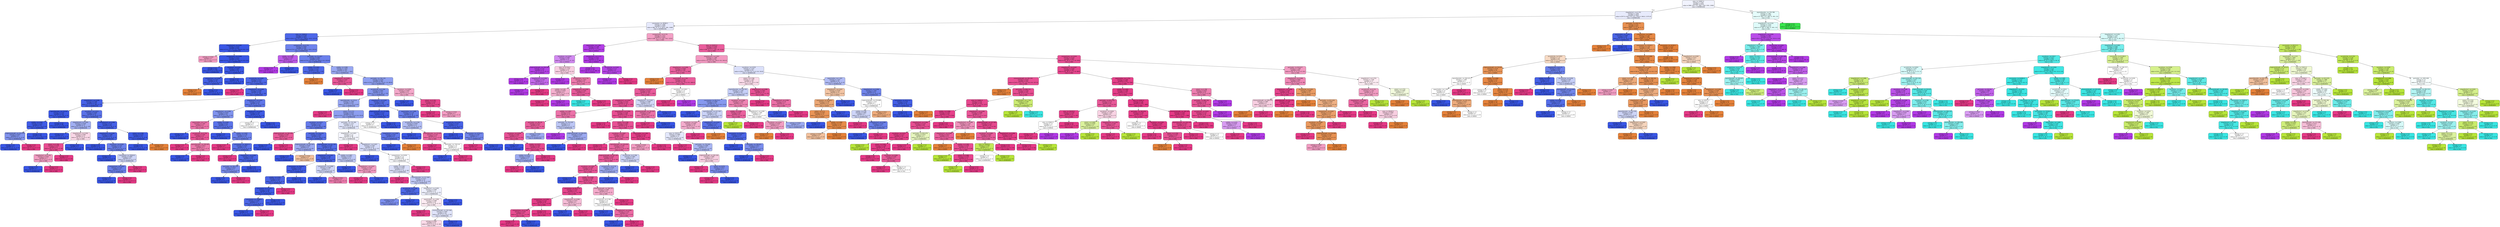digraph Tree {
node [shape=box, style="filled, rounded", color="black", fontname="helvetica"] ;
edge [fontname="helvetica"] ;
0 [label="area <= 54987.0\nentropy = 2.645\nsamples = 4250\nvalue = [984, 653, 271, 806, 1762, 939, 1390]\nclass = DERMASON", fillcolor="#f1f3fd"] ;
1 [label="shapefactor3 <= 0.741\nentropy = 1.954\nsamples = 2924\nvalue = [977.0, 46.0, 0.0, 4.0, 1762.0, 546.0, 1375.0]\nclass = DERMASON", fillcolor="#e8ebfc"] ;
0 -> 1 [labeldistance=2.5, labelangle=45, headlabel="True"] ;
2 [label="convexarea <= 39589.5\nentropy = 1.666\nsamples = 2297\nvalue = [88, 41, 0, 4, 1670, 546, 1368]\nclass = DERMASON", fillcolor="#e6e9fc"] ;
1 -> 2 ;
3 [label="area <= 33404.0\nentropy = 0.509\nsamples = 1052\nvalue = [8.0, 0.0, 0.0, 0.0, 1568.0, 14.0, 137.0]\nclass = DERMASON", fillcolor="#4d67e8"] ;
2 -> 3 ;
4 [label="shapefactor4 <= 0.983\nentropy = 0.032\nsamples = 616\nvalue = [1.0, 0.0, 0.0, 0.0, 1002.0, 0.0, 2.0]\nclass = DERMASON", fillcolor="#3a57e5"] ;
3 -> 4 ;
5 [label="entropy = 0.918\nsamples = 2\nvalue = [0, 0, 0, 0, 1, 0, 2]\nclass = SIRA", fillcolor="#f29cc2"] ;
4 -> 5 ;
6 [label="compactness <= 0.848\nentropy = 0.011\nsamples = 614\nvalue = [1.0, 0.0, 0.0, 0.0, 1001.0, 0.0, 0.0]\nclass = DERMASON", fillcolor="#3956e5"] ;
4 -> 6 ;
7 [label="entropy = 0.0\nsamples = 558\nvalue = [0, 0, 0, 0, 910, 0, 0]\nclass = DERMASON", fillcolor="#3956e5"] ;
6 -> 7 ;
8 [label="roundness <= 0.922\nentropy = 0.087\nsamples = 56\nvalue = [1, 0, 0, 0, 91, 0, 0]\nclass = DERMASON", fillcolor="#3b58e5"] ;
6 -> 8 ;
9 [label="compactness <= 0.848\nentropy = 0.323\nsamples = 10\nvalue = [1, 0, 0, 0, 16, 0, 0]\nclass = DERMASON", fillcolor="#4561e7"] ;
8 -> 9 ;
10 [label="entropy = 0.0\nsamples = 1\nvalue = [1, 0, 0, 0, 0, 0, 0]\nclass = SEKER", fillcolor="#e58139"] ;
9 -> 10 ;
11 [label="entropy = 0.0\nsamples = 9\nvalue = [0, 0, 0, 0, 16, 0, 0]\nclass = DERMASON", fillcolor="#3956e5"] ;
9 -> 11 ;
12 [label="entropy = 0.0\nsamples = 46\nvalue = [0, 0, 0, 0, 75, 0, 0]\nclass = DERMASON", fillcolor="#3956e5"] ;
8 -> 12 ;
13 [label="compactness <= 0.751\nentropy = 0.903\nsamples = 436\nvalue = [7.0, 0.0, 0.0, 0.0, 566.0, 14.0, 135.0]\nclass = DERMASON", fillcolor="#6e83ec"] ;
3 -> 13 ;
14 [label="solidity <= 0.989\nentropy = 0.592\nsamples = 9\nvalue = [0, 0, 0, 0, 2, 12, 0]\nclass = HOROZ", fillcolor="#be5ae9"] ;
13 -> 14 ;
15 [label="entropy = 0.0\nsamples = 7\nvalue = [0, 0, 0, 0, 0, 12, 0]\nclass = HOROZ", fillcolor="#b139e5"] ;
14 -> 15 ;
16 [label="entropy = 0.0\nsamples = 2\nvalue = [0, 0, 0, 0, 2, 0, 0]\nclass = DERMASON", fillcolor="#3956e5"] ;
14 -> 16 ;
17 [label="perimeter <= 711.837\nentropy = 0.807\nsamples = 427\nvalue = [7.0, 0.0, 0.0, 0.0, 564.0, 2.0, 135.0]\nclass = DERMASON", fillcolor="#6b80ec"] ;
13 -> 17 ;
18 [label="solidity <= 0.993\nentropy = 0.527\nsamples = 234\nvalue = [4, 0, 0, 0, 350, 1, 33]\nclass = DERMASON", fillcolor="#4e68e8"] ;
17 -> 18 ;
19 [label="eccentricity <= 0.669\nentropy = 0.473\nsamples = 233\nvalue = [1, 0, 0, 0, 350, 1, 33]\nclass = DERMASON", fillcolor="#4d67e8"] ;
18 -> 19 ;
20 [label="entropy = 0.0\nsamples = 1\nvalue = [0, 0, 0, 0, 0, 0, 3]\nclass = SIRA", fillcolor="#e53986"] ;
19 -> 20 ;
21 [label="shapefactor1 <= 0.008\nentropy = 0.449\nsamples = 232\nvalue = [1, 0, 0, 0, 350, 1, 30]\nclass = DERMASON", fillcolor="#4b65e7"] ;
19 -> 21 ;
22 [label="shapefactor3 <= 0.698\nentropy = 0.348\nsamples = 179\nvalue = [1, 0, 0, 0, 280, 0, 17]\nclass = DERMASON", fillcolor="#4661e7"] ;
21 -> 22 ;
23 [label="equivdiameter <= 212.83\nentropy = 0.141\nsamples = 122\nvalue = [0, 0, 0, 0, 197, 0, 4]\nclass = DERMASON", fillcolor="#3d59e6"] ;
22 -> 23 ;
24 [label="solidity <= 0.987\nentropy = 0.214\nsamples = 74\nvalue = [0, 0, 0, 0, 114, 0, 4]\nclass = DERMASON", fillcolor="#405ce6"] ;
23 -> 24 ;
25 [label="majoraxislength <= 253.372\nentropy = 0.837\nsamples = 5\nvalue = [0, 0, 0, 0, 11, 0, 4]\nclass = DERMASON", fillcolor="#8193ee"] ;
24 -> 25 ;
26 [label="entropy = 0.0\nsamples = 3\nvalue = [0, 0, 0, 0, 11, 0, 0]\nclass = DERMASON", fillcolor="#3956e5"] ;
25 -> 26 ;
27 [label="entropy = 0.0\nsamples = 2\nvalue = [0, 0, 0, 0, 0, 0, 4]\nclass = SIRA", fillcolor="#e53986"] ;
25 -> 27 ;
28 [label="entropy = 0.0\nsamples = 69\nvalue = [0, 0, 0, 0, 103, 0, 0]\nclass = DERMASON", fillcolor="#3956e5"] ;
24 -> 28 ;
29 [label="entropy = 0.0\nsamples = 48\nvalue = [0, 0, 0, 0, 83, 0, 0]\nclass = DERMASON", fillcolor="#3956e5"] ;
23 -> 29 ;
30 [label="roundness <= 0.923\nentropy = 0.649\nsamples = 57\nvalue = [1, 0, 0, 0, 83, 0, 13]\nclass = DERMASON", fillcolor="#5a72e9"] ;
22 -> 30 ;
31 [label="shapefactor4 <= 0.995\nentropy = 0.929\nsamples = 17\nvalue = [0, 0, 0, 0, 19, 0, 10]\nclass = DERMASON", fillcolor="#a1aff3"] ;
30 -> 31 ;
32 [label="entropy = 0.0\nsamples = 6\nvalue = [0, 0, 0, 0, 11, 0, 0]\nclass = DERMASON", fillcolor="#3956e5"] ;
31 -> 32 ;
33 [label="shapefactor2 <= 0.002\nentropy = 0.991\nsamples = 11\nvalue = [0, 0, 0, 0, 8, 0, 10]\nclass = SIRA", fillcolor="#fad7e7"] ;
31 -> 33 ;
34 [label="extent <= 0.764\nentropy = 0.439\nsamples = 6\nvalue = [0, 0, 0, 0, 1, 0, 10]\nclass = SIRA", fillcolor="#e84d92"] ;
33 -> 34 ;
35 [label="shapefactor3 <= 0.701\nentropy = 0.918\nsamples = 3\nvalue = [0, 0, 0, 0, 1, 0, 2]\nclass = SIRA", fillcolor="#f29cc2"] ;
34 -> 35 ;
36 [label="entropy = 0.0\nsamples = 1\nvalue = [0, 0, 0, 0, 1, 0, 0]\nclass = DERMASON", fillcolor="#3956e5"] ;
35 -> 36 ;
37 [label="entropy = 0.0\nsamples = 2\nvalue = [0, 0, 0, 0, 0, 0, 2]\nclass = SIRA", fillcolor="#e53986"] ;
35 -> 37 ;
38 [label="entropy = 0.0\nsamples = 3\nvalue = [0, 0, 0, 0, 0, 0, 8]\nclass = SIRA", fillcolor="#e53986"] ;
34 -> 38 ;
39 [label="entropy = 0.0\nsamples = 5\nvalue = [0, 0, 0, 0, 7, 0, 0]\nclass = DERMASON", fillcolor="#3956e5"] ;
33 -> 39 ;
40 [label="shapefactor4 <= 0.998\nentropy = 0.37\nsamples = 40\nvalue = [1, 0, 0, 0, 64, 0, 3]\nclass = DERMASON", fillcolor="#4560e7"] ;
30 -> 40 ;
41 [label="shapefactor4 <= 0.997\nentropy = 0.384\nsamples = 25\nvalue = [0, 0, 0, 0, 37, 0, 3]\nclass = DERMASON", fillcolor="#4964e7"] ;
40 -> 41 ;
42 [label="entropy = 0.0\nsamples = 15\nvalue = [0, 0, 0, 0, 25, 0, 0]\nclass = DERMASON", fillcolor="#3956e5"] ;
41 -> 42 ;
43 [label="roundness <= 0.938\nentropy = 0.722\nsamples = 10\nvalue = [0, 0, 0, 0, 12, 0, 3]\nclass = DERMASON", fillcolor="#6a80ec"] ;
41 -> 43 ;
44 [label="entropy = 0.0\nsamples = 4\nvalue = [0, 0, 0, 0, 8, 0, 0]\nclass = DERMASON", fillcolor="#3956e5"] ;
43 -> 44 ;
45 [label="convexarea <= 35924.0\nentropy = 0.985\nsamples = 6\nvalue = [0, 0, 0, 0, 4, 0, 3]\nclass = DERMASON", fillcolor="#ced5f8"] ;
43 -> 45 ;
46 [label="compactness <= 0.852\nentropy = 0.722\nsamples = 4\nvalue = [0, 0, 0, 0, 4, 0, 1]\nclass = DERMASON", fillcolor="#6a80ec"] ;
45 -> 46 ;
47 [label="entropy = 0.0\nsamples = 3\nvalue = [0, 0, 0, 0, 4, 0, 0]\nclass = DERMASON", fillcolor="#3956e5"] ;
46 -> 47 ;
48 [label="entropy = 0.0\nsamples = 1\nvalue = [0, 0, 0, 0, 0, 0, 1]\nclass = SIRA", fillcolor="#e53986"] ;
46 -> 48 ;
49 [label="entropy = 0.0\nsamples = 2\nvalue = [0, 0, 0, 0, 0, 0, 2]\nclass = SIRA", fillcolor="#e53986"] ;
45 -> 49 ;
50 [label="extent <= 0.789\nentropy = 0.222\nsamples = 15\nvalue = [1, 0, 0, 0, 27, 0, 0]\nclass = DERMASON", fillcolor="#405ce6"] ;
40 -> 50 ;
51 [label="entropy = 0.0\nsamples = 14\nvalue = [0, 0, 0, 0, 27, 0, 0]\nclass = DERMASON", fillcolor="#3956e5"] ;
50 -> 51 ;
52 [label="entropy = 0.0\nsamples = 1\nvalue = [1, 0, 0, 0, 0, 0, 0]\nclass = SEKER", fillcolor="#e58139"] ;
50 -> 52 ;
53 [label="shapefactor4 <= 0.997\nentropy = 0.712\nsamples = 53\nvalue = [0, 0, 0, 0, 70, 1, 13]\nclass = DERMASON", fillcolor="#6077ea"] ;
21 -> 53 ;
54 [label="shapefactor1 <= 0.008\nentropy = 0.835\nsamples = 32\nvalue = [0, 0, 0, 0, 36, 0, 13]\nclass = DERMASON", fillcolor="#8093ee"] ;
53 -> 54 ;
55 [label="aspectration <= 1.527\nentropy = 0.764\nsamples = 5\nvalue = [0, 0, 0, 0, 2, 0, 7]\nclass = SIRA", fillcolor="#ec72a9"] ;
54 -> 55 ;
56 [label="entropy = 0.0\nsamples = 1\nvalue = [0, 0, 0, 0, 1, 0, 0]\nclass = DERMASON", fillcolor="#3956e5"] ;
55 -> 56 ;
57 [label="eccentricity <= 0.759\nentropy = 0.544\nsamples = 4\nvalue = [0, 0, 0, 0, 1, 0, 7]\nclass = SIRA", fillcolor="#e95597"] ;
55 -> 57 ;
58 [label="entropy = 0.0\nsamples = 1\nvalue = [0, 0, 0, 0, 0, 0, 4]\nclass = SIRA", fillcolor="#e53986"] ;
57 -> 58 ;
59 [label="equivdiameter <= 209.945\nentropy = 0.811\nsamples = 3\nvalue = [0, 0, 0, 0, 1, 0, 3]\nclass = SIRA", fillcolor="#ee7bae"] ;
57 -> 59 ;
60 [label="entropy = 0.0\nsamples = 1\nvalue = [0, 0, 0, 0, 1, 0, 0]\nclass = DERMASON", fillcolor="#3956e5"] ;
59 -> 60 ;
61 [label="entropy = 0.0\nsamples = 2\nvalue = [0, 0, 0, 0, 0, 0, 3]\nclass = SIRA", fillcolor="#e53986"] ;
59 -> 61 ;
62 [label="solidity <= 0.987\nentropy = 0.61\nsamples = 27\nvalue = [0, 0, 0, 0, 34, 0, 6]\nclass = DERMASON", fillcolor="#5c74ea"] ;
54 -> 62 ;
63 [label="entropy = 0.0\nsamples = 5\nvalue = [0, 0, 0, 0, 11, 0, 0]\nclass = DERMASON", fillcolor="#3956e5"] ;
62 -> 63 ;
64 [label="solidity <= 0.987\nentropy = 0.736\nsamples = 22\nvalue = [0, 0, 0, 0, 23, 0, 6]\nclass = DERMASON", fillcolor="#6d82ec"] ;
62 -> 64 ;
65 [label="entropy = 0.0\nsamples = 1\nvalue = [0, 0, 0, 0, 0, 0, 2]\nclass = SIRA", fillcolor="#e53986"] ;
64 -> 65 ;
66 [label="convexarea <= 34022.5\nentropy = 0.605\nsamples = 21\nvalue = [0, 0, 0, 0, 23, 0, 4]\nclass = DERMASON", fillcolor="#5b73ea"] ;
64 -> 66 ;
67 [label="entropy = 0.0\nsamples = 2\nvalue = [0, 0, 0, 0, 0, 0, 2]\nclass = SIRA", fillcolor="#e53986"] ;
66 -> 67 ;
68 [label="shapefactor1 <= 0.008\nentropy = 0.402\nsamples = 19\nvalue = [0, 0, 0, 0, 23, 0, 2]\nclass = DERMASON", fillcolor="#4a65e7"] ;
66 -> 68 ;
69 [label="perimeter <= 702.118\nentropy = 0.811\nsamples = 7\nvalue = [0, 0, 0, 0, 6, 0, 2]\nclass = DERMASON", fillcolor="#7b8eee"] ;
68 -> 69 ;
70 [label="entropy = 0.0\nsamples = 5\nvalue = [0, 0, 0, 0, 6, 0, 0]\nclass = DERMASON", fillcolor="#3956e5"] ;
69 -> 70 ;
71 [label="entropy = 0.0\nsamples = 2\nvalue = [0, 0, 0, 0, 0, 0, 2]\nclass = SIRA", fillcolor="#e53986"] ;
69 -> 71 ;
72 [label="entropy = 0.0\nsamples = 12\nvalue = [0, 0, 0, 0, 17, 0, 0]\nclass = DERMASON", fillcolor="#3956e5"] ;
68 -> 72 ;
73 [label="shapefactor2 <= 0.002\nentropy = 0.187\nsamples = 21\nvalue = [0, 0, 0, 0, 34, 1, 0]\nclass = DERMASON", fillcolor="#3f5be6"] ;
53 -> 73 ;
74 [label="entropy = 1.0\nsamples = 2\nvalue = [0, 0, 0, 0, 1, 1, 0]\nclass = DERMASON", fillcolor="#ffffff"] ;
73 -> 74 ;
75 [label="entropy = 0.0\nsamples = 19\nvalue = [0, 0, 0, 0, 33, 0, 0]\nclass = DERMASON", fillcolor="#3956e5"] ;
73 -> 75 ;
76 [label="entropy = 0.0\nsamples = 1\nvalue = [3, 0, 0, 0, 0, 0, 0]\nclass = SEKER", fillcolor="#e58139"] ;
18 -> 76 ;
77 [label="solidity <= 0.982\nentropy = 1.003\nsamples = 193\nvalue = [3, 0, 0, 0, 214, 1, 102]\nclass = DERMASON", fillcolor="#99a8f2"] ;
17 -> 77 ;
78 [label="shapefactor2 <= 0.002\nentropy = 0.567\nsamples = 7\nvalue = [0, 0, 0, 0, 2, 0, 13]\nclass = SIRA", fillcolor="#e95799"] ;
77 -> 78 ;
79 [label="entropy = 0.0\nsamples = 2\nvalue = [0, 0, 0, 0, 2, 0, 0]\nclass = DERMASON", fillcolor="#3956e5"] ;
78 -> 79 ;
80 [label="entropy = 0.0\nsamples = 5\nvalue = [0, 0, 0, 0, 0, 0, 13]\nclass = SIRA", fillcolor="#e53986"] ;
78 -> 80 ;
81 [label="perimeter <= 742.378\nentropy = 0.976\nsamples = 186\nvalue = [3.0, 0.0, 0.0, 0.0, 212.0, 1.0, 89.0]\nclass = DERMASON", fillcolor="#8e9ff0"] ;
77 -> 81 ;
82 [label="eccentricity <= 0.766\nentropy = 0.941\nsamples = 171\nvalue = [3, 0, 0, 0, 203, 1, 73]\nclass = DERMASON", fillcolor="#8395ef"] ;
81 -> 82 ;
83 [label="equivdiameter <= 215.6\nentropy = 1.005\nsamples = 123\nvalue = [3, 0, 0, 0, 133, 0, 63]\nclass = DERMASON", fillcolor="#99a8f2"] ;
82 -> 83 ;
84 [label="entropy = 0.0\nsamples = 5\nvalue = [0, 0, 0, 0, 0, 0, 8]\nclass = SIRA", fillcolor="#e53986"] ;
83 -> 84 ;
85 [label="extent <= 0.772\nentropy = 0.975\nsamples = 118\nvalue = [3.0, 0.0, 0.0, 0.0, 133.0, 0.0, 55.0]\nclass = DERMASON", fillcolor="#8d9ef0"] ;
83 -> 85 ;
86 [label="roundness <= 0.877\nentropy = 0.774\nsamples = 66\nvalue = [2, 0, 0, 0, 89, 0, 18]\nclass = DERMASON", fillcolor="#657beb"] ;
85 -> 86 ;
87 [label="majoraxislength <= 265.495\nentropy = 0.592\nsamples = 4\nvalue = [0, 0, 0, 0, 1, 0, 6]\nclass = SIRA", fillcolor="#e95a9a"] ;
86 -> 87 ;
88 [label="entropy = 0.0\nsamples = 1\nvalue = [0, 0, 0, 0, 1, 0, 0]\nclass = DERMASON", fillcolor="#3956e5"] ;
87 -> 88 ;
89 [label="entropy = 0.0\nsamples = 3\nvalue = [0, 0, 0, 0, 0, 0, 6]\nclass = SIRA", fillcolor="#e53986"] ;
87 -> 89 ;
90 [label="perimeter <= 714.678\nentropy = 0.658\nsamples = 62\nvalue = [2, 0, 0, 0, 88, 0, 12]\nclass = DERMASON", fillcolor="#5870e9"] ;
86 -> 90 ;
91 [label="majoraxislength <= 263.567\nentropy = 0.918\nsamples = 4\nvalue = [2, 0, 0, 0, 4, 0, 0]\nclass = DERMASON", fillcolor="#9caaf2"] ;
90 -> 91 ;
92 [label="entropy = 0.0\nsamples = 2\nvalue = [0, 0, 0, 0, 3, 0, 0]\nclass = DERMASON", fillcolor="#3956e5"] ;
91 -> 92 ;
93 [label="entropy = 0.918\nsamples = 2\nvalue = [2, 0, 0, 0, 1, 0, 0]\nclass = SEKER", fillcolor="#f2c09c"] ;
91 -> 93 ;
94 [label="equivdiameter <= 221.792\nentropy = 0.544\nsamples = 58\nvalue = [0, 0, 0, 0, 84, 0, 12]\nclass = DERMASON", fillcolor="#556ee9"] ;
90 -> 94 ;
95 [label="shapefactor1 <= 0.007\nentropy = 0.381\nsamples = 47\nvalue = [0, 0, 0, 0, 75, 0, 6]\nclass = DERMASON", fillcolor="#4964e7"] ;
94 -> 95 ;
96 [label="convexarea <= 38300.0\nentropy = 0.245\nsamples = 43\nvalue = [0, 0, 0, 0, 71, 0, 3]\nclass = DERMASON", fillcolor="#415de6"] ;
95 -> 96 ;
97 [label="solidity <= 0.991\nentropy = 0.414\nsamples = 19\nvalue = [0, 0, 0, 0, 33, 0, 3]\nclass = DERMASON", fillcolor="#4b65e7"] ;
96 -> 97 ;
98 [label="convexarea <= 37734.5\nentropy = 0.191\nsamples = 18\nvalue = [0, 0, 0, 0, 33, 0, 1]\nclass = DERMASON", fillcolor="#3f5be6"] ;
97 -> 98 ;
99 [label="convexarea <= 37688.5\nentropy = 0.439\nsamples = 5\nvalue = [0, 0, 0, 0, 10, 0, 1]\nclass = DERMASON", fillcolor="#4d67e8"] ;
98 -> 99 ;
100 [label="entropy = 0.0\nsamples = 4\nvalue = [0, 0, 0, 0, 10, 0, 0]\nclass = DERMASON", fillcolor="#3956e5"] ;
99 -> 100 ;
101 [label="entropy = 0.0\nsamples = 1\nvalue = [0, 0, 0, 0, 0, 0, 1]\nclass = SIRA", fillcolor="#e53986"] ;
99 -> 101 ;
102 [label="entropy = 0.0\nsamples = 13\nvalue = [0, 0, 0, 0, 23, 0, 0]\nclass = DERMASON", fillcolor="#3956e5"] ;
98 -> 102 ;
103 [label="entropy = 0.0\nsamples = 1\nvalue = [0, 0, 0, 0, 0, 0, 2]\nclass = SIRA", fillcolor="#e53986"] ;
97 -> 103 ;
104 [label="entropy = 0.0\nsamples = 24\nvalue = [0, 0, 0, 0, 38, 0, 0]\nclass = DERMASON", fillcolor="#3956e5"] ;
96 -> 104 ;
105 [label="compactness <= 0.808\nentropy = 0.985\nsamples = 4\nvalue = [0, 0, 0, 0, 4, 0, 3]\nclass = DERMASON", fillcolor="#ced5f8"] ;
95 -> 105 ;
106 [label="entropy = 0.0\nsamples = 2\nvalue = [0, 0, 0, 0, 3, 0, 0]\nclass = DERMASON", fillcolor="#3956e5"] ;
105 -> 106 ;
107 [label="entropy = 0.811\nsamples = 2\nvalue = [0, 0, 0, 0, 1, 0, 3]\nclass = SIRA", fillcolor="#ee7bae"] ;
105 -> 107 ;
108 [label="solidity <= 0.987\nentropy = 0.971\nsamples = 11\nvalue = [0, 0, 0, 0, 9, 0, 6]\nclass = DERMASON", fillcolor="#bdc7f6"] ;
94 -> 108 ;
109 [label="entropy = 0.0\nsamples = 3\nvalue = [0, 0, 0, 0, 6, 0, 0]\nclass = DERMASON", fillcolor="#3956e5"] ;
108 -> 109 ;
110 [label="shapefactor1 <= 0.007\nentropy = 0.918\nsamples = 8\nvalue = [0, 0, 0, 0, 3, 0, 6]\nclass = SIRA", fillcolor="#f29cc2"] ;
108 -> 110 ;
111 [label="entropy = 0.0\nsamples = 5\nvalue = [0, 0, 0, 0, 0, 0, 6]\nclass = SIRA", fillcolor="#e53986"] ;
110 -> 111 ;
112 [label="entropy = 0.0\nsamples = 3\nvalue = [0, 0, 0, 0, 3, 0, 0]\nclass = DERMASON", fillcolor="#3956e5"] ;
110 -> 112 ;
113 [label="perimeter <= 732.306\nentropy = 1.077\nsamples = 52\nvalue = [1, 0, 0, 0, 44, 0, 37]\nclass = DERMASON", fillcolor="#e0e5fb"] ;
85 -> 113 ;
114 [label="shapefactor1 <= 0.007\nentropy = 1.0\nsamples = 48\nvalue = [0, 0, 0, 0, 39, 0, 37]\nclass = DERMASON", fillcolor="#f5f6fe"] ;
113 -> 114 ;
115 [label="entropy = 0.0\nsamples = 3\nvalue = [0, 0, 0, 0, 0, 0, 6]\nclass = SIRA", fillcolor="#e53986"] ;
114 -> 115 ;
116 [label="shapefactor1 <= 0.007\nentropy = 0.991\nsamples = 45\nvalue = [0, 0, 0, 0, 39, 0, 31]\nclass = DERMASON", fillcolor="#d6dcfa"] ;
114 -> 116 ;
117 [label="entropy = 0.0\nsamples = 5\nvalue = [0, 0, 0, 0, 7, 0, 0]\nclass = DERMASON", fillcolor="#3956e5"] ;
116 -> 117 ;
118 [label="compactness <= 0.834\nentropy = 1.0\nsamples = 40\nvalue = [0, 0, 0, 0, 32, 0, 31]\nclass = DERMASON", fillcolor="#f9fafe"] ;
116 -> 118 ;
119 [label="solidity <= 0.987\nentropy = 0.992\nsamples = 37\nvalue = [0, 0, 0, 0, 32, 0, 26]\nclass = DERMASON", fillcolor="#dadffa"] ;
118 -> 119 ;
120 [label="entropy = 0.0\nsamples = 2\nvalue = [0, 0, 0, 0, 0, 0, 4]\nclass = SIRA", fillcolor="#e53986"] ;
119 -> 120 ;
121 [label="equivdiameter <= 217.464\nentropy = 0.975\nsamples = 35\nvalue = [0, 0, 0, 0, 32, 0, 22]\nclass = DERMASON", fillcolor="#c1caf7"] ;
119 -> 121 ;
122 [label="eccentricity <= 0.744\nentropy = 0.469\nsamples = 4\nvalue = [0, 0, 0, 0, 9, 0, 1]\nclass = DERMASON", fillcolor="#4f69e8"] ;
121 -> 122 ;
123 [label="entropy = 0.811\nsamples = 2\nvalue = [0, 0, 0, 0, 3, 0, 1]\nclass = DERMASON", fillcolor="#7b8eee"] ;
122 -> 123 ;
124 [label="entropy = 0.0\nsamples = 2\nvalue = [0, 0, 0, 0, 6, 0, 0]\nclass = DERMASON", fillcolor="#3956e5"] ;
122 -> 124 ;
125 [label="shapefactor3 <= 0.691\nentropy = 0.999\nsamples = 31\nvalue = [0, 0, 0, 0, 23, 0, 21]\nclass = DERMASON", fillcolor="#eef0fd"] ;
121 -> 125 ;
126 [label="aspectration <= 1.458\nentropy = 0.998\nsamples = 29\nvalue = [0, 0, 0, 0, 19, 0, 21]\nclass = SIRA", fillcolor="#fdecf3"] ;
125 -> 126 ;
127 [label="entropy = 0.0\nsamples = 3\nvalue = [0, 0, 0, 0, 0, 0, 5]\nclass = SIRA", fillcolor="#e53986"] ;
126 -> 127 ;
128 [label="minoraxislength <= 183.568\nentropy = 0.995\nsamples = 26\nvalue = [0, 0, 0, 0, 19, 0, 16]\nclass = DERMASON", fillcolor="#e0e4fb"] ;
126 -> 128 ;
129 [label="entropy = 0.992\nsamples = 23\nvalue = [0, 0, 0, 0, 13, 0, 16]\nclass = SIRA", fillcolor="#fadae8"] ;
128 -> 129 ;
130 [label="entropy = 0.0\nsamples = 3\nvalue = [0, 0, 0, 0, 6, 0, 0]\nclass = DERMASON", fillcolor="#3956e5"] ;
128 -> 130 ;
131 [label="entropy = 0.0\nsamples = 2\nvalue = [0, 0, 0, 0, 4, 0, 0]\nclass = DERMASON", fillcolor="#3956e5"] ;
125 -> 131 ;
132 [label="entropy = 0.0\nsamples = 3\nvalue = [0, 0, 0, 0, 0, 0, 5]\nclass = SIRA", fillcolor="#e53986"] ;
118 -> 132 ;
133 [label="shapefactor3 <= 0.699\nentropy = 0.65\nsamples = 4\nvalue = [1, 0, 0, 0, 5, 0, 0]\nclass = DERMASON", fillcolor="#6178ea"] ;
113 -> 133 ;
134 [label="entropy = 0.0\nsamples = 3\nvalue = [0, 0, 0, 0, 5, 0, 0]\nclass = DERMASON", fillcolor="#3956e5"] ;
133 -> 134 ;
135 [label="entropy = 0.0\nsamples = 1\nvalue = [1, 0, 0, 0, 0, 0, 0]\nclass = SEKER", fillcolor="#e58139"] ;
133 -> 135 ;
136 [label="shapefactor1 <= 0.007\nentropy = 0.633\nsamples = 48\nvalue = [0, 0, 0, 0, 70, 1, 10]\nclass = DERMASON", fillcolor="#5870e9"] ;
82 -> 136 ;
137 [label="majoraxislength <= 271.806\nentropy = 0.211\nsamples = 18\nvalue = [0, 0, 0, 0, 29, 1, 0]\nclass = DERMASON", fillcolor="#405ce6"] ;
136 -> 137 ;
138 [label="entropy = 1.0\nsamples = 2\nvalue = [0, 0, 0, 0, 1, 1, 0]\nclass = DERMASON", fillcolor="#ffffff"] ;
137 -> 138 ;
139 [label="entropy = 0.0\nsamples = 16\nvalue = [0, 0, 0, 0, 28, 0, 0]\nclass = DERMASON", fillcolor="#3956e5"] ;
137 -> 139 ;
140 [label="aspectration <= 1.608\nentropy = 0.714\nsamples = 30\nvalue = [0, 0, 0, 0, 41, 0, 10]\nclass = DERMASON", fillcolor="#697feb"] ;
136 -> 140 ;
141 [label="eccentricity <= 0.768\nentropy = 0.959\nsamples = 13\nvalue = [0, 0, 0, 0, 13, 0, 8]\nclass = DERMASON", fillcolor="#b3bef5"] ;
140 -> 141 ;
142 [label="entropy = 0.0\nsamples = 4\nvalue = [0, 0, 0, 0, 11, 0, 0]\nclass = DERMASON", fillcolor="#3956e5"] ;
141 -> 142 ;
143 [label="equivdiameter <= 215.09\nentropy = 0.722\nsamples = 9\nvalue = [0, 0, 0, 0, 2, 0, 8]\nclass = SIRA", fillcolor="#ec6aa4"] ;
141 -> 143 ;
144 [label="entropy = 0.0\nsamples = 5\nvalue = [0, 0, 0, 0, 0, 0, 6]\nclass = SIRA", fillcolor="#e53986"] ;
143 -> 144 ;
145 [label="perimeter <= 718.514\nentropy = 1.0\nsamples = 4\nvalue = [0, 0, 0, 0, 2, 0, 2]\nclass = DERMASON", fillcolor="#ffffff"] ;
143 -> 145 ;
146 [label="entropy = 0.0\nsamples = 2\nvalue = [0, 0, 0, 0, 2, 0, 0]\nclass = DERMASON", fillcolor="#3956e5"] ;
145 -> 146 ;
147 [label="entropy = 0.0\nsamples = 2\nvalue = [0, 0, 0, 0, 0, 0, 2]\nclass = SIRA", fillcolor="#e53986"] ;
145 -> 147 ;
148 [label="eccentricity <= 0.797\nentropy = 0.353\nsamples = 17\nvalue = [0, 0, 0, 0, 28, 0, 2]\nclass = DERMASON", fillcolor="#4762e7"] ;
140 -> 148 ;
149 [label="entropy = 0.0\nsamples = 10\nvalue = [0, 0, 0, 0, 21, 0, 0]\nclass = DERMASON", fillcolor="#3956e5"] ;
148 -> 149 ;
150 [label="convexarea <= 37353.5\nentropy = 0.764\nsamples = 7\nvalue = [0, 0, 0, 0, 7, 0, 2]\nclass = DERMASON", fillcolor="#7286ec"] ;
148 -> 150 ;
151 [label="entropy = 0.0\nsamples = 1\nvalue = [0, 0, 0, 0, 0, 0, 2]\nclass = SIRA", fillcolor="#e53986"] ;
150 -> 151 ;
152 [label="entropy = 0.0\nsamples = 6\nvalue = [0, 0, 0, 0, 7, 0, 0]\nclass = DERMASON", fillcolor="#3956e5"] ;
150 -> 152 ;
153 [label="roundness <= 0.858\nentropy = 0.943\nsamples = 15\nvalue = [0, 0, 0, 0, 9, 0, 16]\nclass = SIRA", fillcolor="#f4a8ca"] ;
81 -> 153 ;
154 [label="entropy = 0.0\nsamples = 5\nvalue = [0, 0, 0, 0, 8, 0, 0]\nclass = DERMASON", fillcolor="#3956e5"] ;
153 -> 154 ;
155 [label="extent <= 0.762\nentropy = 0.323\nsamples = 10\nvalue = [0, 0, 0, 0, 1, 0, 16]\nclass = SIRA", fillcolor="#e7458e"] ;
153 -> 155 ;
156 [label="entropy = 0.0\nsamples = 8\nvalue = [0, 0, 0, 0, 0, 0, 14]\nclass = SIRA", fillcolor="#e53986"] ;
155 -> 156 ;
157 [label="entropy = 0.918\nsamples = 2\nvalue = [0, 0, 0, 0, 1, 0, 2]\nclass = SIRA", fillcolor="#f29cc2"] ;
155 -> 157 ;
158 [label="compactness <= 0.741\nentropy = 1.477\nsamples = 1245\nvalue = [80, 41, 0, 4, 102, 532, 1231]\nclass = SIRA", fillcolor="#f3a0c5"] ;
2 -> 158 ;
159 [label="aspectration <= 1.861\nentropy = 0.186\nsamples = 335\nvalue = [0, 0, 0, 1, 0, 514, 13]\nclass = HOROZ", fillcolor="#b33ee6"] ;
158 -> 159 ;
160 [label="roundness <= 0.839\nentropy = 0.991\nsamples = 25\nvalue = [0, 0, 0, 1, 0, 31, 12]\nclass = HOROZ", fillcolor="#d189f0"] ;
159 -> 160 ;
161 [label="majoraxislength <= 359.249\nentropy = 0.25\nsamples = 14\nvalue = [0, 0, 0, 0, 0, 23, 1]\nclass = HOROZ", fillcolor="#b442e6"] ;
160 -> 161 ;
162 [label="entropy = 0.0\nsamples = 11\nvalue = [0, 0, 0, 0, 0, 19, 0]\nclass = HOROZ", fillcolor="#b139e5"] ;
161 -> 162 ;
163 [label="shapefactor4 <= 0.992\nentropy = 0.722\nsamples = 3\nvalue = [0, 0, 0, 0, 0, 4, 1]\nclass = HOROZ", fillcolor="#c46aec"] ;
161 -> 163 ;
164 [label="entropy = 0.0\nsamples = 2\nvalue = [0, 0, 0, 0, 0, 4, 0]\nclass = HOROZ", fillcolor="#b139e5"] ;
163 -> 164 ;
165 [label="entropy = 0.0\nsamples = 1\nvalue = [0, 0, 0, 0, 0, 0, 1]\nclass = SIRA", fillcolor="#e53986"] ;
163 -> 165 ;
166 [label="area <= 41726.0\nentropy = 1.219\nsamples = 11\nvalue = [0, 0, 0, 1, 0, 8, 11]\nclass = SIRA", fillcolor="#f8cee1"] ;
160 -> 166 ;
167 [label="entropy = 0.0\nsamples = 3\nvalue = [0, 0, 0, 0, 0, 5, 0]\nclass = HOROZ", fillcolor="#b139e5"] ;
166 -> 167 ;
168 [label="compactness <= 0.736\nentropy = 1.053\nsamples = 8\nvalue = [0, 0, 0, 1, 0, 3, 11]\nclass = SIRA", fillcolor="#ee7bae"] ;
166 -> 168 ;
169 [label="solidity <= 0.99\nentropy = 0.954\nsamples = 4\nvalue = [0, 0, 0, 0, 0, 3, 5]\nclass = SIRA", fillcolor="#f5b0cf"] ;
168 -> 169 ;
170 [label="entropy = 0.0\nsamples = 2\nvalue = [0, 0, 0, 0, 0, 0, 5]\nclass = SIRA", fillcolor="#e53986"] ;
169 -> 170 ;
171 [label="entropy = 0.0\nsamples = 2\nvalue = [0, 0, 0, 0, 0, 3, 0]\nclass = HOROZ", fillcolor="#b139e5"] ;
169 -> 171 ;
172 [label="shapefactor4 <= 0.995\nentropy = 0.592\nsamples = 4\nvalue = [0, 0, 0, 1, 0, 0, 6]\nclass = SIRA", fillcolor="#e95a9a"] ;
168 -> 172 ;
173 [label="entropy = 0.0\nsamples = 1\nvalue = [0, 0, 0, 1, 0, 0, 0]\nclass = CALI", fillcolor="#39e5e2"] ;
172 -> 173 ;
174 [label="entropy = 0.0\nsamples = 3\nvalue = [0, 0, 0, 0, 0, 0, 6]\nclass = SIRA", fillcolor="#e53986"] ;
172 -> 174 ;
175 [label="compactness <= 0.727\nentropy = 0.021\nsamples = 310\nvalue = [0, 0, 0, 0, 0, 483, 1]\nclass = HOROZ", fillcolor="#b139e5"] ;
159 -> 175 ;
176 [label="entropy = 0.0\nsamples = 302\nvalue = [0, 0, 0, 0, 0, 466, 0]\nclass = HOROZ", fillcolor="#b139e5"] ;
175 -> 176 ;
177 [label="eccentricity <= 0.847\nentropy = 0.31\nsamples = 8\nvalue = [0, 0, 0, 0, 0, 17, 1]\nclass = HOROZ", fillcolor="#b645e7"] ;
175 -> 177 ;
178 [label="entropy = 0.0\nsamples = 7\nvalue = [0, 0, 0, 0, 0, 17, 0]\nclass = HOROZ", fillcolor="#b139e5"] ;
177 -> 178 ;
179 [label="entropy = 0.0\nsamples = 1\nvalue = [0, 0, 0, 0, 0, 0, 1]\nclass = SIRA", fillcolor="#e53986"] ;
177 -> 179 ;
180 [label="area <= 42055.0\nentropy = 0.958\nsamples = 910\nvalue = [80, 41, 0, 3, 102, 18, 1218]\nclass = SIRA", fillcolor="#ea5d9c"] ;
158 -> 180 ;
181 [label="shapefactor4 <= 0.997\nentropy = 1.289\nsamples = 241\nvalue = [25.0, 2.0, 0.0, 0.0, 102.0, 4.0, 242.0]\nclass = SIRA", fillcolor="#f299c1"] ;
180 -> 181 ;
182 [label="shapefactor1 <= 0.006\nentropy = 0.844\nsamples = 148\nvalue = [5, 0, 0, 0, 31, 4, 188]\nclass = SIRA", fillcolor="#ea619f"] ;
181 -> 182 ;
183 [label="entropy = 0.0\nsamples = 2\nvalue = [5, 0, 0, 0, 0, 0, 0]\nclass = SEKER", fillcolor="#e58139"] ;
182 -> 183 ;
184 [label="aspectration <= 1.762\nentropy = 0.707\nsamples = 146\nvalue = [0.0, 0.0, 0.0, 0.0, 31.0, 4.0, 188.0]\nclass = SIRA", fillcolor="#ea5d9c"] ;
182 -> 184 ;
185 [label="roundness <= 0.917\nentropy = 0.633\nsamples = 142\nvalue = [0, 0, 0, 0, 31, 1, 185]\nclass = SIRA", fillcolor="#e95b9b"] ;
184 -> 185 ;
186 [label="shapefactor4 <= 0.993\nentropy = 0.543\nsamples = 132\nvalue = [0, 0, 0, 0, 22, 1, 178]\nclass = SIRA", fillcolor="#e85296"] ;
185 -> 186 ;
187 [label="solidity <= 0.987\nentropy = 0.9\nsamples = 23\nvalue = [0, 0, 0, 0, 7, 1, 27]\nclass = SIRA", fillcolor="#ec72a9"] ;
186 -> 187 ;
188 [label="perimeter <= 785.28\nentropy = 0.637\nsamples = 19\nvalue = [0, 0, 0, 0, 5, 0, 26]\nclass = SIRA", fillcolor="#ea5f9d"] ;
187 -> 188 ;
189 [label="roundness <= 0.838\nentropy = 0.491\nsamples = 17\nvalue = [0, 0, 0, 0, 3, 0, 25]\nclass = SIRA", fillcolor="#e85195"] ;
188 -> 189 ;
190 [label="entropy = 0.0\nsamples = 1\nvalue = [0, 0, 0, 0, 1, 0, 0]\nclass = DERMASON", fillcolor="#3956e5"] ;
189 -> 190 ;
191 [label="solidity <= 0.977\nentropy = 0.381\nsamples = 16\nvalue = [0, 0, 0, 0, 2, 0, 25]\nclass = SIRA", fillcolor="#e74990"] ;
189 -> 191 ;
192 [label="solidity <= 0.975\nentropy = 0.918\nsamples = 3\nvalue = [0, 0, 0, 0, 2, 0, 1]\nclass = DERMASON", fillcolor="#9caaf2"] ;
191 -> 192 ;
193 [label="entropy = 0.0\nsamples = 1\nvalue = [0, 0, 0, 0, 0, 0, 1]\nclass = SIRA", fillcolor="#e53986"] ;
192 -> 193 ;
194 [label="entropy = 0.0\nsamples = 2\nvalue = [0, 0, 0, 0, 2, 0, 0]\nclass = DERMASON", fillcolor="#3956e5"] ;
192 -> 194 ;
195 [label="entropy = 0.0\nsamples = 13\nvalue = [0, 0, 0, 0, 0, 0, 24]\nclass = SIRA", fillcolor="#e53986"] ;
191 -> 195 ;
196 [label="entropy = 0.918\nsamples = 2\nvalue = [0, 0, 0, 0, 2, 0, 1]\nclass = DERMASON", fillcolor="#9caaf2"] ;
188 -> 196 ;
197 [label="perimeter <= 752.229\nentropy = 1.5\nsamples = 4\nvalue = [0, 0, 0, 0, 2, 1, 1]\nclass = DERMASON", fillcolor="#bdc7f6"] ;
187 -> 197 ;
198 [label="entropy = 0.0\nsamples = 1\nvalue = [0, 0, 0, 0, 0, 1, 0]\nclass = HOROZ", fillcolor="#b139e5"] ;
197 -> 198 ;
199 [label="majoraxislength <= 296.858\nentropy = 0.918\nsamples = 3\nvalue = [0, 0, 0, 0, 2, 0, 1]\nclass = DERMASON", fillcolor="#9caaf2"] ;
197 -> 199 ;
200 [label="entropy = 0.0\nsamples = 2\nvalue = [0, 0, 0, 0, 2, 0, 0]\nclass = DERMASON", fillcolor="#3956e5"] ;
199 -> 200 ;
201 [label="entropy = 0.0\nsamples = 1\nvalue = [0, 0, 0, 0, 0, 0, 1]\nclass = SIRA", fillcolor="#e53986"] ;
199 -> 201 ;
202 [label="shapefactor4 <= 0.994\nentropy = 0.438\nsamples = 109\nvalue = [0, 0, 0, 0, 15, 0, 151]\nclass = SIRA", fillcolor="#e84d92"] ;
186 -> 202 ;
203 [label="entropy = 0.0\nsamples = 16\nvalue = [0, 0, 0, 0, 0, 0, 26]\nclass = SIRA", fillcolor="#e53986"] ;
202 -> 203 ;
204 [label="extent <= 0.788\nentropy = 0.491\nsamples = 93\nvalue = [0, 0, 0, 0, 15, 0, 125]\nclass = SIRA", fillcolor="#e85195"] ;
202 -> 204 ;
205 [label="roundness <= 0.867\nentropy = 0.607\nsamples = 63\nvalue = [0, 0, 0, 0, 14, 0, 80]\nclass = SIRA", fillcolor="#ea5c9b"] ;
204 -> 205 ;
206 [label="entropy = 0.0\nsamples = 12\nvalue = [0, 0, 0, 0, 0, 0, 21]\nclass = SIRA", fillcolor="#e53986"] ;
205 -> 206 ;
207 [label="equivdiameter <= 230.658\nentropy = 0.705\nsamples = 51\nvalue = [0, 0, 0, 0, 14, 0, 59]\nclass = SIRA", fillcolor="#eb68a3"] ;
205 -> 207 ;
208 [label="majoraxislength <= 293.161\nentropy = 0.614\nsamples = 45\nvalue = [0, 0, 0, 0, 10, 0, 56]\nclass = SIRA", fillcolor="#ea5c9c"] ;
207 -> 208 ;
209 [label="roundness <= 0.867\nentropy = 0.549\nsamples = 42\nvalue = [0, 0, 0, 0, 8, 0, 55]\nclass = SIRA", fillcolor="#e95698"] ;
208 -> 209 ;
210 [label="entropy = 0.0\nsamples = 1\nvalue = [0, 0, 0, 0, 1, 0, 0]\nclass = DERMASON", fillcolor="#3956e5"] ;
209 -> 210 ;
211 [label="solidity <= 0.989\nentropy = 0.509\nsamples = 41\nvalue = [0, 0, 0, 0, 7, 0, 55]\nclass = SIRA", fillcolor="#e85295"] ;
209 -> 211 ;
212 [label="convexarea <= 42137.0\nentropy = 0.323\nsamples = 33\nvalue = [0, 0, 0, 0, 3, 0, 48]\nclass = SIRA", fillcolor="#e7458e"] ;
211 -> 212 ;
213 [label="compactness <= 0.801\nentropy = 0.151\nsamples = 29\nvalue = [0, 0, 0, 0, 1, 0, 45]\nclass = SIRA", fillcolor="#e63d89"] ;
212 -> 213 ;
214 [label="compactness <= 0.799\nentropy = 0.439\nsamples = 8\nvalue = [0, 0, 0, 0, 1, 0, 10]\nclass = SIRA", fillcolor="#e84d92"] ;
213 -> 214 ;
215 [label="entropy = 0.0\nsamples = 7\nvalue = [0, 0, 0, 0, 0, 0, 10]\nclass = SIRA", fillcolor="#e53986"] ;
214 -> 215 ;
216 [label="entropy = 0.0\nsamples = 1\nvalue = [0, 0, 0, 0, 1, 0, 0]\nclass = DERMASON", fillcolor="#3956e5"] ;
214 -> 216 ;
217 [label="entropy = 0.0\nsamples = 21\nvalue = [0, 0, 0, 0, 0, 0, 35]\nclass = SIRA", fillcolor="#e53986"] ;
213 -> 217 ;
218 [label="shapefactor4 <= 0.996\nentropy = 0.971\nsamples = 4\nvalue = [0, 0, 0, 0, 2, 0, 3]\nclass = SIRA", fillcolor="#f6bdd7"] ;
212 -> 218 ;
219 [label="entropy = 0.0\nsamples = 2\nvalue = [0, 0, 0, 0, 2, 0, 0]\nclass = DERMASON", fillcolor="#3956e5"] ;
218 -> 219 ;
220 [label="entropy = 0.0\nsamples = 2\nvalue = [0, 0, 0, 0, 0, 0, 3]\nclass = SIRA", fillcolor="#e53986"] ;
218 -> 220 ;
221 [label="minoraxislength <= 186.721\nentropy = 0.946\nsamples = 8\nvalue = [0, 0, 0, 0, 4, 0, 7]\nclass = SIRA", fillcolor="#f4aacb"] ;
211 -> 221 ;
222 [label="eccentricity <= 0.748\nentropy = 1.0\nsamples = 6\nvalue = [0, 0, 0, 0, 4, 0, 4]\nclass = DERMASON", fillcolor="#ffffff"] ;
221 -> 222 ;
223 [label="entropy = 0.0\nsamples = 2\nvalue = [0, 0, 0, 0, 3, 0, 0]\nclass = DERMASON", fillcolor="#3956e5"] ;
222 -> 223 ;
224 [label="shapefactor4 <= 0.996\nentropy = 0.722\nsamples = 4\nvalue = [0, 0, 0, 0, 1, 0, 4]\nclass = SIRA", fillcolor="#ec6aa4"] ;
222 -> 224 ;
225 [label="entropy = 0.0\nsamples = 1\nvalue = [0, 0, 0, 0, 1, 0, 0]\nclass = DERMASON", fillcolor="#3956e5"] ;
224 -> 225 ;
226 [label="entropy = 0.0\nsamples = 3\nvalue = [0, 0, 0, 0, 0, 0, 4]\nclass = SIRA", fillcolor="#e53986"] ;
224 -> 226 ;
227 [label="entropy = 0.0\nsamples = 2\nvalue = [0, 0, 0, 0, 0, 0, 3]\nclass = SIRA", fillcolor="#e53986"] ;
221 -> 227 ;
228 [label="compactness <= 0.78\nentropy = 0.918\nsamples = 3\nvalue = [0, 0, 0, 0, 2, 0, 1]\nclass = DERMASON", fillcolor="#9caaf2"] ;
208 -> 228 ;
229 [label="entropy = 0.0\nsamples = 2\nvalue = [0, 0, 0, 0, 2, 0, 0]\nclass = DERMASON", fillcolor="#3956e5"] ;
228 -> 229 ;
230 [label="entropy = 0.0\nsamples = 1\nvalue = [0, 0, 0, 0, 0, 0, 1]\nclass = SIRA", fillcolor="#e53986"] ;
228 -> 230 ;
231 [label="eccentricity <= 0.786\nentropy = 0.985\nsamples = 6\nvalue = [0, 0, 0, 0, 4, 0, 3]\nclass = DERMASON", fillcolor="#ced5f8"] ;
207 -> 231 ;
232 [label="entropy = 0.0\nsamples = 3\nvalue = [0, 0, 0, 0, 4, 0, 0]\nclass = DERMASON", fillcolor="#3956e5"] ;
231 -> 232 ;
233 [label="entropy = 0.0\nsamples = 3\nvalue = [0, 0, 0, 0, 0, 0, 3]\nclass = SIRA", fillcolor="#e53986"] ;
231 -> 233 ;
234 [label="aspectration <= 1.462\nentropy = 0.151\nsamples = 30\nvalue = [0, 0, 0, 0, 1, 0, 45]\nclass = SIRA", fillcolor="#e63d89"] ;
204 -> 234 ;
235 [label="entropy = 0.918\nsamples = 2\nvalue = [0, 0, 0, 0, 1, 0, 2]\nclass = SIRA", fillcolor="#f29cc2"] ;
234 -> 235 ;
236 [label="entropy = 0.0\nsamples = 28\nvalue = [0, 0, 0, 0, 0, 0, 43]\nclass = SIRA", fillcolor="#e53986"] ;
234 -> 236 ;
237 [label="shapefactor1 <= 0.007\nentropy = 0.989\nsamples = 10\nvalue = [0, 0, 0, 0, 9, 0, 7]\nclass = DERMASON", fillcolor="#d3d9f9"] ;
185 -> 237 ;
238 [label="minoraxislength <= 191.907\nentropy = 0.764\nsamples = 5\nvalue = [0, 0, 0, 0, 2, 0, 7]\nclass = SIRA", fillcolor="#ec72a9"] ;
237 -> 238 ;
239 [label="entropy = 0.0\nsamples = 3\nvalue = [0, 0, 0, 0, 0, 0, 7]\nclass = SIRA", fillcolor="#e53986"] ;
238 -> 239 ;
240 [label="entropy = 0.0\nsamples = 2\nvalue = [0, 0, 0, 0, 2, 0, 0]\nclass = DERMASON", fillcolor="#3956e5"] ;
238 -> 240 ;
241 [label="entropy = 0.0\nsamples = 5\nvalue = [0, 0, 0, 0, 7, 0, 0]\nclass = DERMASON", fillcolor="#3956e5"] ;
237 -> 241 ;
242 [label="roundness <= 0.823\nentropy = 1.0\nsamples = 4\nvalue = [0, 0, 0, 0, 0, 3, 3]\nclass = HOROZ", fillcolor="#ffffff"] ;
184 -> 242 ;
243 [label="entropy = 0.0\nsamples = 2\nvalue = [0, 0, 0, 0, 0, 0, 3]\nclass = SIRA", fillcolor="#e53986"] ;
242 -> 243 ;
244 [label="entropy = 0.0\nsamples = 2\nvalue = [0, 0, 0, 0, 0, 3, 0]\nclass = HOROZ", fillcolor="#b139e5"] ;
242 -> 244 ;
245 [label="roundness <= 0.919\nentropy = 1.514\nsamples = 93\nvalue = [20.0, 2.0, 0.0, 0.0, 71.0, 0.0, 54.0]\nclass = DERMASON", fillcolor="#dbe0fa"] ;
181 -> 245 ;
246 [label="extent <= 0.786\nentropy = 1.287\nsamples = 58\nvalue = [3, 2, 0, 0, 40, 0, 50]\nclass = SIRA", fillcolor="#fadbe9"] ;
245 -> 246 ;
247 [label="equivdiameter <= 229.745\nentropy = 1.356\nsamples = 44\nvalue = [3, 2, 0, 0, 37, 0, 25]\nclass = DERMASON", fillcolor="#c6cff8"] ;
246 -> 247 ;
248 [label="convexarea <= 40175.5\nentropy = 0.969\nsamples = 31\nvalue = [1.0, 0.0, 0.0, 0.0, 35.0, 0.0, 13.0]\nclass = DERMASON", fillcolor="#8698ef"] ;
247 -> 248 ;
249 [label="entropy = 0.0\nsamples = 8\nvalue = [0, 0, 0, 0, 17, 0, 0]\nclass = DERMASON", fillcolor="#3956e5"] ;
248 -> 249 ;
250 [label="equivdiameter <= 227.597\nentropy = 1.151\nsamples = 23\nvalue = [1, 0, 0, 0, 18, 0, 13]\nclass = DERMASON", fillcolor="#cbd3f8"] ;
248 -> 250 ;
251 [label="roundness <= 0.907\nentropy = 0.949\nsamples = 15\nvalue = [0, 0, 0, 0, 7, 0, 12]\nclass = SIRA", fillcolor="#f4accd"] ;
250 -> 251 ;
252 [label="area <= 39725.5\nentropy = 0.996\nsamples = 11\nvalue = [0, 0, 0, 0, 7, 0, 6]\nclass = DERMASON", fillcolor="#e3e7fb"] ;
251 -> 252 ;
253 [label="entropy = 0.0\nsamples = 2\nvalue = [0, 0, 0, 0, 0, 0, 2]\nclass = SIRA", fillcolor="#e53986"] ;
252 -> 253 ;
254 [label="perimeter <= 754.005\nentropy = 0.946\nsamples = 9\nvalue = [0, 0, 0, 0, 7, 0, 4]\nclass = DERMASON", fillcolor="#aab7f4"] ;
252 -> 254 ;
255 [label="entropy = 0.0\nsamples = 4\nvalue = [0, 0, 0, 0, 4, 0, 0]\nclass = DERMASON", fillcolor="#3956e5"] ;
254 -> 255 ;
256 [label="majoraxislength <= 283.302\nentropy = 0.985\nsamples = 5\nvalue = [0, 0, 0, 0, 3, 0, 4]\nclass = SIRA", fillcolor="#f8cee1"] ;
254 -> 256 ;
257 [label="entropy = 0.0\nsamples = 2\nvalue = [0, 0, 0, 0, 0, 0, 3]\nclass = SIRA", fillcolor="#e53986"] ;
256 -> 257 ;
258 [label="extent <= 0.679\nentropy = 0.811\nsamples = 3\nvalue = [0, 0, 0, 0, 3, 0, 1]\nclass = DERMASON", fillcolor="#7b8eee"] ;
256 -> 258 ;
259 [label="entropy = 0.0\nsamples = 1\nvalue = [0, 0, 0, 0, 0, 0, 1]\nclass = SIRA", fillcolor="#e53986"] ;
258 -> 259 ;
260 [label="entropy = 0.0\nsamples = 2\nvalue = [0, 0, 0, 0, 3, 0, 0]\nclass = DERMASON", fillcolor="#3956e5"] ;
258 -> 260 ;
261 [label="entropy = 0.0\nsamples = 4\nvalue = [0, 0, 0, 0, 0, 0, 6]\nclass = SIRA", fillcolor="#e53986"] ;
251 -> 261 ;
262 [label="shapefactor1 <= 0.007\nentropy = 0.773\nsamples = 8\nvalue = [1, 0, 0, 0, 11, 0, 1]\nclass = DERMASON", fillcolor="#5a72e9"] ;
250 -> 262 ;
263 [label="entropy = 0.0\nsamples = 1\nvalue = [1, 0, 0, 0, 0, 0, 0]\nclass = SEKER", fillcolor="#e58139"] ;
262 -> 263 ;
264 [label="convexarea <= 41299.0\nentropy = 0.414\nsamples = 7\nvalue = [0, 0, 0, 0, 11, 0, 1]\nclass = DERMASON", fillcolor="#4b65e7"] ;
262 -> 264 ;
265 [label="entropy = 0.0\nsamples = 4\nvalue = [0, 0, 0, 0, 8, 0, 0]\nclass = DERMASON", fillcolor="#3956e5"] ;
264 -> 265 ;
266 [label="perimeter <= 760.621\nentropy = 0.811\nsamples = 3\nvalue = [0, 0, 0, 0, 3, 0, 1]\nclass = DERMASON", fillcolor="#7b8eee"] ;
264 -> 266 ;
267 [label="entropy = 0.0\nsamples = 2\nvalue = [0, 0, 0, 0, 3, 0, 0]\nclass = DERMASON", fillcolor="#3956e5"] ;
266 -> 267 ;
268 [label="entropy = 0.0\nsamples = 1\nvalue = [0, 0, 0, 0, 0, 0, 1]\nclass = SIRA", fillcolor="#e53986"] ;
266 -> 268 ;
269 [label="roundness <= 0.908\nentropy = 1.447\nsamples = 13\nvalue = [2, 2, 0, 0, 2, 0, 12]\nclass = SIRA", fillcolor="#ef83b3"] ;
247 -> 269 ;
270 [label="solidity <= 0.988\nentropy = 0.65\nsamples = 8\nvalue = [0, 2, 0, 0, 0, 0, 10]\nclass = SIRA", fillcolor="#ea619e"] ;
269 -> 270 ;
271 [label="entropy = 0.0\nsamples = 2\nvalue = [0, 2, 0, 0, 0, 0, 0]\nclass = BARBUNYA", fillcolor="#b7e539"] ;
270 -> 271 ;
272 [label="entropy = 0.0\nsamples = 6\nvalue = [0, 0, 0, 0, 0, 0, 10]\nclass = SIRA", fillcolor="#e53986"] ;
270 -> 272 ;
273 [label="shapefactor4 <= 0.999\nentropy = 1.585\nsamples = 5\nvalue = [2, 0, 0, 0, 2, 0, 2]\nclass = SEKER", fillcolor="#ffffff"] ;
269 -> 273 ;
274 [label="roundness <= 0.914\nentropy = 0.918\nsamples = 3\nvalue = [1, 0, 0, 0, 0, 0, 2]\nclass = SIRA", fillcolor="#f29cc2"] ;
273 -> 274 ;
275 [label="entropy = 0.0\nsamples = 1\nvalue = [1, 0, 0, 0, 0, 0, 0]\nclass = SEKER", fillcolor="#e58139"] ;
274 -> 275 ;
276 [label="entropy = 0.0\nsamples = 2\nvalue = [0, 0, 0, 0, 0, 0, 2]\nclass = SIRA", fillcolor="#e53986"] ;
274 -> 276 ;
277 [label="entropy = 0.918\nsamples = 2\nvalue = [1, 0, 0, 0, 2, 0, 0]\nclass = DERMASON", fillcolor="#9caaf2"] ;
273 -> 277 ;
278 [label="shapefactor4 <= 0.998\nentropy = 0.491\nsamples = 14\nvalue = [0, 0, 0, 0, 3, 0, 25]\nclass = SIRA", fillcolor="#e85195"] ;
246 -> 278 ;
279 [label="entropy = 0.0\nsamples = 7\nvalue = [0, 0, 0, 0, 0, 0, 14]\nclass = SIRA", fillcolor="#e53986"] ;
278 -> 279 ;
280 [label="shapefactor4 <= 0.999\nentropy = 0.75\nsamples = 7\nvalue = [0, 0, 0, 0, 3, 0, 11]\nclass = SIRA", fillcolor="#ec6fa7"] ;
278 -> 280 ;
281 [label="entropy = 0.0\nsamples = 2\nvalue = [0, 0, 0, 0, 3, 0, 0]\nclass = DERMASON", fillcolor="#3956e5"] ;
280 -> 281 ;
282 [label="entropy = 0.0\nsamples = 5\nvalue = [0, 0, 0, 0, 0, 0, 11]\nclass = SIRA", fillcolor="#e53986"] ;
280 -> 282 ;
283 [label="aspectration <= 1.397\nentropy = 1.257\nsamples = 35\nvalue = [17, 0, 0, 0, 31, 0, 4]\nclass = DERMASON", fillcolor="#b0bbf5"] ;
245 -> 283 ;
284 [label="shapefactor1 <= 0.007\nentropy = 0.934\nsamples = 14\nvalue = [13, 0, 0, 0, 7, 0, 0]\nclass = SEKER", fillcolor="#f3c5a4"] ;
283 -> 284 ;
285 [label="convexarea <= 42344.0\nentropy = 0.787\nsamples = 12\nvalue = [13, 0, 0, 0, 4, 0, 0]\nclass = SEKER", fillcolor="#eda876"] ;
284 -> 285 ;
286 [label="extent <= 0.73\nentropy = 0.567\nsamples = 11\nvalue = [13, 0, 0, 0, 2, 0, 0]\nclass = SEKER", fillcolor="#e99457"] ;
285 -> 286 ;
287 [label="entropy = 0.0\nsamples = 1\nvalue = [0, 0, 0, 0, 1, 0, 0]\nclass = DERMASON", fillcolor="#3956e5"] ;
286 -> 287 ;
288 [label="solidity <= 0.988\nentropy = 0.371\nsamples = 10\nvalue = [13, 0, 0, 0, 1, 0, 0]\nclass = SEKER", fillcolor="#e78b48"] ;
286 -> 288 ;
289 [label="entropy = 0.918\nsamples = 2\nvalue = [2, 0, 0, 0, 1, 0, 0]\nclass = SEKER", fillcolor="#f2c09c"] ;
288 -> 289 ;
290 [label="entropy = 0.0\nsamples = 8\nvalue = [11, 0, 0, 0, 0, 0, 0]\nclass = SEKER", fillcolor="#e58139"] ;
288 -> 290 ;
291 [label="entropy = 0.0\nsamples = 1\nvalue = [0, 0, 0, 0, 2, 0, 0]\nclass = DERMASON", fillcolor="#3956e5"] ;
285 -> 291 ;
292 [label="entropy = 0.0\nsamples = 2\nvalue = [0, 0, 0, 0, 3, 0, 0]\nclass = DERMASON", fillcolor="#3956e5"] ;
284 -> 292 ;
293 [label="shapefactor4 <= 0.998\nentropy = 1.061\nsamples = 21\nvalue = [4, 0, 0, 0, 24, 0, 4]\nclass = DERMASON", fillcolor="#7286ec"] ;
283 -> 293 ;
294 [label="majoraxislength <= 274.848\nentropy = 1.573\nsamples = 7\nvalue = [3, 0, 0, 0, 4, 0, 4]\nclass = DERMASON", fillcolor="#ffffff"] ;
293 -> 294 ;
295 [label="solidity <= 0.99\nentropy = 0.985\nsamples = 5\nvalue = [0, 0, 0, 0, 4, 0, 3]\nclass = DERMASON", fillcolor="#ced5f8"] ;
294 -> 295 ;
296 [label="entropy = 0.0\nsamples = 1\nvalue = [0, 0, 0, 0, 0, 0, 2]\nclass = SIRA", fillcolor="#e53986"] ;
295 -> 296 ;
297 [label="shapefactor4 <= 0.998\nentropy = 0.722\nsamples = 4\nvalue = [0, 0, 0, 0, 4, 0, 1]\nclass = DERMASON", fillcolor="#6a80ec"] ;
295 -> 297 ;
298 [label="entropy = 0.0\nsamples = 3\nvalue = [0, 0, 0, 0, 4, 0, 0]\nclass = DERMASON", fillcolor="#3956e5"] ;
297 -> 298 ;
299 [label="entropy = 0.0\nsamples = 1\nvalue = [0, 0, 0, 0, 0, 0, 1]\nclass = SIRA", fillcolor="#e53986"] ;
297 -> 299 ;
300 [label="entropy = 0.811\nsamples = 2\nvalue = [3, 0, 0, 0, 0, 0, 1]\nclass = SEKER", fillcolor="#eeab7b"] ;
294 -> 300 ;
301 [label="convexarea <= 42317.0\nentropy = 0.276\nsamples = 14\nvalue = [1, 0, 0, 0, 20, 0, 0]\nclass = DERMASON", fillcolor="#435ee6"] ;
293 -> 301 ;
302 [label="entropy = 0.0\nsamples = 13\nvalue = [0, 0, 0, 0, 20, 0, 0]\nclass = DERMASON", fillcolor="#3956e5"] ;
301 -> 302 ;
303 [label="entropy = 0.0\nsamples = 1\nvalue = [1, 0, 0, 0, 0, 0, 0]\nclass = SEKER", fillcolor="#e58139"] ;
301 -> 303 ;
304 [label="compactness <= 0.824\nentropy = 0.634\nsamples = 669\nvalue = [55, 39, 0, 3, 0, 14, 976]\nclass = SIRA", fillcolor="#e84e93"] ;
180 -> 304 ;
305 [label="shapefactor1 <= 0.007\nentropy = 0.456\nsamples = 585\nvalue = [16, 28, 0, 3, 0, 14, 885]\nclass = SIRA", fillcolor="#e7468e"] ;
304 -> 305 ;
306 [label="minoraxislength <= 195.393\nentropy = 0.635\nsamples = 226\nvalue = [14.0, 23.0, 0.0, 3.0, 0.0, 0.0, 327.0]\nclass = SIRA", fillcolor="#e85094"] ;
305 -> 306 ;
307 [label="entropy = 0.0\nsamples = 2\nvalue = [6, 0, 0, 0, 0, 0, 0]\nclass = SEKER", fillcolor="#e58139"] ;
306 -> 307 ;
308 [label="perimeter <= 898.731\nentropy = 0.562\nsamples = 224\nvalue = [8, 23, 0, 3, 0, 0, 327]\nclass = SIRA", fillcolor="#e84d92"] ;
306 -> 308 ;
309 [label="area <= 50482.0\nentropy = 0.45\nsamples = 218\nvalue = [8, 16, 0, 1, 0, 0, 327]\nclass = SIRA", fillcolor="#e7488f"] ;
308 -> 309 ;
310 [label="solidity <= 0.988\nentropy = 0.242\nsamples = 141\nvalue = [0, 7, 0, 1, 0, 0, 216]\nclass = SIRA", fillcolor="#e6408a"] ;
309 -> 310 ;
311 [label="shapefactor4 <= 0.996\nentropy = 0.519\nsamples = 46\nvalue = [0, 7, 0, 1, 0, 0, 73]\nclass = SIRA", fillcolor="#e84e93"] ;
310 -> 311 ;
312 [label="roundness <= 0.837\nentropy = 0.213\nsamples = 41\nvalue = [0, 1, 0, 1, 0, 0, 69]\nclass = SIRA", fillcolor="#e63f89"] ;
311 -> 312 ;
313 [label="entropy = 0.0\nsamples = 1\nvalue = [0, 1, 0, 0, 0, 0, 0]\nclass = BARBUNYA", fillcolor="#b7e539"] ;
312 -> 313 ;
314 [label="extent <= 0.801\nentropy = 0.108\nsamples = 40\nvalue = [0, 0, 0, 1, 0, 0, 69]\nclass = SIRA", fillcolor="#e53c88"] ;
312 -> 314 ;
315 [label="entropy = 0.0\nsamples = 35\nvalue = [0, 0, 0, 0, 0, 0, 63]\nclass = SIRA", fillcolor="#e53986"] ;
314 -> 315 ;
316 [label="roundness <= 0.882\nentropy = 0.592\nsamples = 5\nvalue = [0, 0, 0, 1, 0, 0, 6]\nclass = SIRA", fillcolor="#e95a9a"] ;
314 -> 316 ;
317 [label="entropy = 0.0\nsamples = 3\nvalue = [0, 0, 0, 0, 0, 0, 5]\nclass = SIRA", fillcolor="#e53986"] ;
316 -> 317 ;
318 [label="entropy = 1.0\nsamples = 2\nvalue = [0, 0, 0, 1, 0, 0, 1]\nclass = CALI", fillcolor="#ffffff"] ;
316 -> 318 ;
319 [label="perimeter <= 820.479\nentropy = 0.971\nsamples = 5\nvalue = [0, 6, 0, 0, 0, 0, 4]\nclass = BARBUNYA", fillcolor="#e7f6bd"] ;
311 -> 319 ;
320 [label="entropy = 0.0\nsamples = 2\nvalue = [0, 0, 0, 0, 0, 0, 4]\nclass = SIRA", fillcolor="#e53986"] ;
319 -> 320 ;
321 [label="entropy = 0.0\nsamples = 3\nvalue = [0, 6, 0, 0, 0, 0, 0]\nclass = BARBUNYA", fillcolor="#b7e539"] ;
319 -> 321 ;
322 [label="entropy = 0.0\nsamples = 95\nvalue = [0, 0, 0, 0, 0, 0, 143]\nclass = SIRA", fillcolor="#e53986"] ;
310 -> 322 ;
323 [label="shapefactor1 <= 0.006\nentropy = 0.698\nsamples = 77\nvalue = [8, 9, 0, 0, 0, 0, 111]\nclass = SIRA", fillcolor="#e95597"] ;
309 -> 323 ;
324 [label="shapefactor4 <= 0.998\nentropy = 1.159\nsamples = 18\nvalue = [8, 2, 0, 0, 0, 0, 20]\nclass = SIRA", fillcolor="#f193bd"] ;
323 -> 324 ;
325 [label="shapefactor1 <= 0.006\nentropy = 0.817\nsamples = 15\nvalue = [2, 2, 0, 0, 0, 0, 20]\nclass = SIRA", fillcolor="#ea5d9c"] ;
324 -> 325 ;
326 [label="entropy = 0.0\nsamples = 1\nvalue = [2, 0, 0, 0, 0, 0, 0]\nclass = SEKER", fillcolor="#e58139"] ;
325 -> 326 ;
327 [label="solidity <= 0.982\nentropy = 0.439\nsamples = 14\nvalue = [0, 2, 0, 0, 0, 0, 20]\nclass = SIRA", fillcolor="#e84d92"] ;
325 -> 327 ;
328 [label="entropy = 0.0\nsamples = 1\nvalue = [0, 1, 0, 0, 0, 0, 0]\nclass = BARBUNYA", fillcolor="#b7e539"] ;
327 -> 328 ;
329 [label="extent <= 0.686\nentropy = 0.276\nsamples = 13\nvalue = [0, 1, 0, 0, 0, 0, 20]\nclass = SIRA", fillcolor="#e6438c"] ;
327 -> 329 ;
330 [label="entropy = 0.0\nsamples = 1\nvalue = [0, 1, 0, 0, 0, 0, 0]\nclass = BARBUNYA", fillcolor="#b7e539"] ;
329 -> 330 ;
331 [label="entropy = 0.0\nsamples = 12\nvalue = [0, 0, 0, 0, 0, 0, 20]\nclass = SIRA", fillcolor="#e53986"] ;
329 -> 331 ;
332 [label="entropy = 0.0\nsamples = 3\nvalue = [6, 0, 0, 0, 0, 0, 0]\nclass = SEKER", fillcolor="#e58139"] ;
324 -> 332 ;
333 [label="majoraxislength <= 327.963\nentropy = 0.371\nsamples = 59\nvalue = [0, 7, 0, 0, 0, 0, 91]\nclass = SIRA", fillcolor="#e7488f"] ;
323 -> 333 ;
334 [label="roundness <= 0.869\nentropy = 0.601\nsamples = 26\nvalue = [0, 6, 0, 0, 0, 0, 35]\nclass = SIRA", fillcolor="#e95b9b"] ;
333 -> 334 ;
335 [label="area <= 50838.0\nentropy = 0.592\nsamples = 4\nvalue = [0, 6, 0, 0, 0, 0, 1]\nclass = BARBUNYA", fillcolor="#c3e95a"] ;
334 -> 335 ;
336 [label="entropy = 1.0\nsamples = 2\nvalue = [0, 1, 0, 0, 0, 0, 1]\nclass = BARBUNYA", fillcolor="#ffffff"] ;
335 -> 336 ;
337 [label="entropy = 0.0\nsamples = 2\nvalue = [0, 5, 0, 0, 0, 0, 0]\nclass = BARBUNYA", fillcolor="#b7e539"] ;
335 -> 337 ;
338 [label="entropy = 0.0\nsamples = 22\nvalue = [0, 0, 0, 0, 0, 0, 34]\nclass = SIRA", fillcolor="#e53986"] ;
334 -> 338 ;
339 [label="shapefactor4 <= 0.998\nentropy = 0.127\nsamples = 33\nvalue = [0, 1, 0, 0, 0, 0, 56]\nclass = SIRA", fillcolor="#e53d88"] ;
333 -> 339 ;
340 [label="entropy = 0.0\nsamples = 32\nvalue = [0, 0, 0, 0, 0, 0, 56]\nclass = SIRA", fillcolor="#e53986"] ;
339 -> 340 ;
341 [label="entropy = 0.0\nsamples = 1\nvalue = [0, 1, 0, 0, 0, 0, 0]\nclass = BARBUNYA", fillcolor="#b7e539"] ;
339 -> 341 ;
342 [label="aspectration <= 1.718\nentropy = 0.764\nsamples = 6\nvalue = [0, 7, 0, 2, 0, 0, 0]\nclass = BARBUNYA", fillcolor="#ccec72"] ;
308 -> 342 ;
343 [label="entropy = 0.0\nsamples = 5\nvalue = [0, 7, 0, 0, 0, 0, 0]\nclass = BARBUNYA", fillcolor="#b7e539"] ;
342 -> 343 ;
344 [label="entropy = 0.0\nsamples = 1\nvalue = [0, 0, 0, 2, 0, 0, 0]\nclass = CALI", fillcolor="#39e5e2"] ;
342 -> 344 ;
345 [label="aspectration <= 1.759\nentropy = 0.269\nsamples = 359\nvalue = [2, 5, 0, 0, 0, 14, 558]\nclass = SIRA", fillcolor="#e6408a"] ;
305 -> 345 ;
346 [label="solidity <= 0.985\nentropy = 0.186\nsamples = 337\nvalue = [2, 5, 0, 0, 0, 5, 532]\nclass = SIRA", fillcolor="#e63d89"] ;
345 -> 346 ;
347 [label="perimeter <= 837.576\nentropy = 0.75\nsamples = 41\nvalue = [0, 5, 0, 0, 0, 4, 52]\nclass = SIRA", fillcolor="#e95999"] ;
346 -> 347 ;
348 [label="area <= 42678.0\nentropy = 0.254\nsamples = 33\nvalue = [0, 0, 0, 0, 0, 2, 45]\nclass = SIRA", fillcolor="#e6428b"] ;
347 -> 348 ;
349 [label="area <= 42663.5\nentropy = 1.0\nsamples = 3\nvalue = [0, 0, 0, 0, 0, 2, 2]\nclass = HOROZ", fillcolor="#ffffff"] ;
348 -> 349 ;
350 [label="entropy = 0.0\nsamples = 2\nvalue = [0, 0, 0, 0, 0, 0, 2]\nclass = SIRA", fillcolor="#e53986"] ;
349 -> 350 ;
351 [label="entropy = 0.0\nsamples = 1\nvalue = [0, 0, 0, 0, 0, 2, 0]\nclass = HOROZ", fillcolor="#b139e5"] ;
349 -> 351 ;
352 [label="entropy = 0.0\nsamples = 30\nvalue = [0, 0, 0, 0, 0, 0, 43]\nclass = SIRA", fillcolor="#e53986"] ;
348 -> 352 ;
353 [label="roundness <= 0.824\nentropy = 1.432\nsamples = 8\nvalue = [0, 5, 0, 0, 0, 2, 7]\nclass = SIRA", fillcolor="#f9d3e4"] ;
347 -> 353 ;
354 [label="extent <= 0.689\nentropy = 0.918\nsamples = 4\nvalue = [0, 4, 0, 0, 0, 2, 0]\nclass = BARBUNYA", fillcolor="#dbf29c"] ;
353 -> 354 ;
355 [label="entropy = 0.0\nsamples = 2\nvalue = [0, 0, 0, 0, 0, 2, 0]\nclass = HOROZ", fillcolor="#b139e5"] ;
354 -> 355 ;
356 [label="entropy = 0.0\nsamples = 2\nvalue = [0, 4, 0, 0, 0, 0, 0]\nclass = BARBUNYA", fillcolor="#b7e539"] ;
354 -> 356 ;
357 [label="shapefactor4 <= 0.993\nentropy = 0.544\nsamples = 4\nvalue = [0, 1, 0, 0, 0, 0, 7]\nclass = SIRA", fillcolor="#e95597"] ;
353 -> 357 ;
358 [label="entropy = 0.0\nsamples = 3\nvalue = [0, 0, 0, 0, 0, 0, 7]\nclass = SIRA", fillcolor="#e53986"] ;
357 -> 358 ;
359 [label="entropy = 0.0\nsamples = 1\nvalue = [0, 1, 0, 0, 0, 0, 0]\nclass = BARBUNYA", fillcolor="#b7e539"] ;
357 -> 359 ;
360 [label="area <= 43082.0\nentropy = 0.06\nsamples = 296\nvalue = [2, 0, 0, 0, 0, 1, 480]\nclass = SIRA", fillcolor="#e53a87"] ;
346 -> 360 ;
361 [label="perimeter <= 760.676\nentropy = 0.162\nsamples = 53\nvalue = [2, 0, 0, 0, 0, 0, 82]\nclass = SIRA", fillcolor="#e63e89"] ;
360 -> 361 ;
362 [label="entropy = 1.0\nsamples = 2\nvalue = [1, 0, 0, 0, 0, 0, 1]\nclass = SEKER", fillcolor="#ffffff"] ;
361 -> 362 ;
363 [label="roundness <= 0.905\nentropy = 0.095\nsamples = 51\nvalue = [1, 0, 0, 0, 0, 0, 81]\nclass = SIRA", fillcolor="#e53b87"] ;
361 -> 363 ;
364 [label="entropy = 0.0\nsamples = 44\nvalue = [0, 0, 0, 0, 0, 0, 73]\nclass = SIRA", fillcolor="#e53986"] ;
363 -> 364 ;
365 [label="extent <= 0.706\nentropy = 0.503\nsamples = 7\nvalue = [1, 0, 0, 0, 0, 0, 8]\nclass = SIRA", fillcolor="#e85295"] ;
363 -> 365 ;
366 [label="entropy = 0.0\nsamples = 1\nvalue = [1, 0, 0, 0, 0, 0, 0]\nclass = SEKER", fillcolor="#e58139"] ;
365 -> 366 ;
367 [label="entropy = 0.0\nsamples = 6\nvalue = [0, 0, 0, 0, 0, 0, 8]\nclass = SIRA", fillcolor="#e53986"] ;
365 -> 367 ;
368 [label="minoraxislength <= 184.103\nentropy = 0.025\nsamples = 243\nvalue = [0, 0, 0, 0, 0, 1, 398]\nclass = SIRA", fillcolor="#e53986"] ;
360 -> 368 ;
369 [label="equivdiameter <= 238.334\nentropy = 0.353\nsamples = 11\nvalue = [0, 0, 0, 0, 0, 1, 14]\nclass = SIRA", fillcolor="#e7478f"] ;
368 -> 369 ;
370 [label="entropy = 0.0\nsamples = 9\nvalue = [0, 0, 0, 0, 0, 0, 13]\nclass = SIRA", fillcolor="#e53986"] ;
369 -> 370 ;
371 [label="entropy = 1.0\nsamples = 2\nvalue = [0, 0, 0, 0, 0, 1, 1]\nclass = HOROZ", fillcolor="#ffffff"] ;
369 -> 371 ;
372 [label="entropy = 0.0\nsamples = 232\nvalue = [0, 0, 0, 0, 0, 0, 384]\nclass = SIRA", fillcolor="#e53986"] ;
368 -> 372 ;
373 [label="extent <= 0.798\nentropy = 0.822\nsamples = 22\nvalue = [0, 0, 0, 0, 0, 9, 26]\nclass = SIRA", fillcolor="#ee7eb0"] ;
345 -> 373 ;
374 [label="perimeter <= 889.762\nentropy = 0.567\nsamples = 19\nvalue = [0, 0, 0, 0, 0, 4, 26]\nclass = SIRA", fillcolor="#e95799"] ;
373 -> 374 ;
375 [label="eccentricity <= 0.825\nentropy = 0.371\nsamples = 18\nvalue = [0, 0, 0, 0, 0, 2, 26]\nclass = SIRA", fillcolor="#e7488f"] ;
374 -> 375 ;
376 [label="solidity <= 0.979\nentropy = 0.918\nsamples = 3\nvalue = [0, 0, 0, 0, 0, 2, 1]\nclass = HOROZ", fillcolor="#d89cf2"] ;
375 -> 376 ;
377 [label="entropy = 0.0\nsamples = 1\nvalue = [0, 0, 0, 0, 0, 0, 1]\nclass = SIRA", fillcolor="#e53986"] ;
376 -> 377 ;
378 [label="entropy = 0.0\nsamples = 2\nvalue = [0, 0, 0, 0, 0, 2, 0]\nclass = HOROZ", fillcolor="#b139e5"] ;
376 -> 378 ;
379 [label="entropy = 0.0\nsamples = 15\nvalue = [0, 0, 0, 0, 0, 0, 25]\nclass = SIRA", fillcolor="#e53986"] ;
375 -> 379 ;
380 [label="entropy = 0.0\nsamples = 1\nvalue = [0, 0, 0, 0, 0, 2, 0]\nclass = HOROZ", fillcolor="#b139e5"] ;
374 -> 380 ;
381 [label="entropy = 0.0\nsamples = 3\nvalue = [0, 0, 0, 0, 0, 5, 0]\nclass = HOROZ", fillcolor="#b139e5"] ;
373 -> 381 ;
382 [label="perimeter <= 814.877\nentropy = 1.208\nsamples = 84\nvalue = [39, 11, 0, 0, 0, 0, 91]\nclass = SIRA", fillcolor="#f29ac1"] ;
304 -> 382 ;
383 [label="shapefactor4 <= 0.998\nentropy = 0.861\nsamples = 67\nvalue = [31, 0, 0, 0, 0, 0, 78]\nclass = SIRA", fillcolor="#ef88b6"] ;
382 -> 383 ;
384 [label="shapefactor1 <= 0.006\nentropy = 0.297\nsamples = 46\nvalue = [4, 0, 0, 0, 0, 0, 72]\nclass = SIRA", fillcolor="#e6448d"] ;
383 -> 384 ;
385 [label="minoraxislength <= 208.474\nentropy = 0.985\nsamples = 5\nvalue = [3, 0, 0, 0, 0, 0, 4]\nclass = SIRA", fillcolor="#f8cee1"] ;
384 -> 385 ;
386 [label="entropy = 0.0\nsamples = 2\nvalue = [3, 0, 0, 0, 0, 0, 0]\nclass = SEKER", fillcolor="#e58139"] ;
385 -> 386 ;
387 [label="entropy = 0.0\nsamples = 3\nvalue = [0, 0, 0, 0, 0, 0, 4]\nclass = SIRA", fillcolor="#e53986"] ;
385 -> 387 ;
388 [label="equivdiameter <= 231.576\nentropy = 0.109\nsamples = 41\nvalue = [1, 0, 0, 0, 0, 0, 68]\nclass = SIRA", fillcolor="#e53c88"] ;
384 -> 388 ;
389 [label="entropy = 0.0\nsamples = 1\nvalue = [1, 0, 0, 0, 0, 0, 0]\nclass = SEKER", fillcolor="#e58139"] ;
388 -> 389 ;
390 [label="entropy = 0.0\nsamples = 40\nvalue = [0, 0, 0, 0, 0, 0, 68]\nclass = SIRA", fillcolor="#e53986"] ;
388 -> 390 ;
391 [label="eccentricity <= 0.691\nentropy = 0.684\nsamples = 21\nvalue = [27, 0, 0, 0, 0, 0, 6]\nclass = SEKER", fillcolor="#eb9d65"] ;
383 -> 391 ;
392 [label="entropy = 0.0\nsamples = 8\nvalue = [11, 0, 0, 0, 0, 0, 0]\nclass = SEKER", fillcolor="#e58139"] ;
391 -> 392 ;
393 [label="perimeter <= 812.626\nentropy = 0.845\nsamples = 13\nvalue = [16, 0, 0, 0, 0, 0, 6]\nclass = SEKER", fillcolor="#efb083"] ;
391 -> 393 ;
394 [label="compactness <= 0.847\nentropy = 0.722\nsamples = 12\nvalue = [16, 0, 0, 0, 0, 0, 4]\nclass = SEKER", fillcolor="#eca06a"] ;
393 -> 394 ;
395 [label="roundness <= 0.886\nentropy = 0.629\nsamples = 11\nvalue = [16, 0, 0, 0, 0, 0, 3]\nclass = SEKER", fillcolor="#ea995e"] ;
394 -> 395 ;
396 [label="entropy = 0.0\nsamples = 1\nvalue = [0, 0, 0, 0, 0, 0, 1]\nclass = SIRA", fillcolor="#e53986"] ;
395 -> 396 ;
397 [label="majoraxislength <= 278.964\nentropy = 0.503\nsamples = 10\nvalue = [16, 0, 0, 0, 0, 0, 2]\nclass = SEKER", fillcolor="#e89152"] ;
395 -> 397 ;
398 [label="entropy = 0.918\nsamples = 2\nvalue = [1, 0, 0, 0, 0, 0, 2]\nclass = SIRA", fillcolor="#f29cc2"] ;
397 -> 398 ;
399 [label="entropy = 0.0\nsamples = 8\nvalue = [15, 0, 0, 0, 0, 0, 0]\nclass = SEKER", fillcolor="#e58139"] ;
397 -> 399 ;
400 [label="entropy = 0.0\nsamples = 1\nvalue = [0, 0, 0, 0, 0, 0, 1]\nclass = SIRA", fillcolor="#e53986"] ;
394 -> 400 ;
401 [label="entropy = 0.0\nsamples = 1\nvalue = [0, 0, 0, 0, 0, 0, 2]\nclass = SIRA", fillcolor="#e53986"] ;
393 -> 401 ;
402 [label="shapefactor3 <= 0.703\nentropy = 1.558\nsamples = 17\nvalue = [8, 11, 0, 0, 0, 0, 13]\nclass = SIRA", fillcolor="#fdecf3"] ;
382 -> 402 ;
403 [label="eccentricity <= 0.731\nentropy = 1.322\nsamples = 12\nvalue = [3, 5, 0, 0, 0, 0, 13]\nclass = SIRA", fillcolor="#f29cc2"] ;
402 -> 403 ;
404 [label="shapefactor2 <= 0.002\nentropy = 0.696\nsamples = 8\nvalue = [3, 0, 0, 0, 0, 0, 13]\nclass = SIRA", fillcolor="#eb67a2"] ;
403 -> 404 ;
405 [label="entropy = 0.0\nsamples = 4\nvalue = [0, 0, 0, 0, 0, 0, 9]\nclass = SIRA", fillcolor="#e53986"] ;
404 -> 405 ;
406 [label="area <= 49209.5\nentropy = 0.985\nsamples = 4\nvalue = [3, 0, 0, 0, 0, 0, 4]\nclass = SIRA", fillcolor="#f8cee1"] ;
404 -> 406 ;
407 [label="entropy = 0.0\nsamples = 3\nvalue = [0, 0, 0, 0, 0, 0, 4]\nclass = SIRA", fillcolor="#e53986"] ;
406 -> 407 ;
408 [label="entropy = 0.0\nsamples = 1\nvalue = [3, 0, 0, 0, 0, 0, 0]\nclass = SEKER", fillcolor="#e58139"] ;
406 -> 408 ;
409 [label="entropy = 0.0\nsamples = 4\nvalue = [0, 5, 0, 0, 0, 0, 0]\nclass = BARBUNYA", fillcolor="#b7e539"] ;
403 -> 409 ;
410 [label="extent <= 0.759\nentropy = 0.994\nsamples = 5\nvalue = [5, 6, 0, 0, 0, 0, 0]\nclass = BARBUNYA", fillcolor="#f3fbde"] ;
402 -> 410 ;
411 [label="entropy = 0.0\nsamples = 3\nvalue = [5, 0, 0, 0, 0, 0, 0]\nclass = SEKER", fillcolor="#e58139"] ;
410 -> 411 ;
412 [label="entropy = 0.0\nsamples = 2\nvalue = [0, 6, 0, 0, 0, 0, 0]\nclass = BARBUNYA", fillcolor="#b7e539"] ;
410 -> 412 ;
413 [label="perimeter <= 639.711\nentropy = 0.55\nsamples = 627\nvalue = [889, 5, 0, 0, 92, 0, 7]\nclass = SEKER", fillcolor="#e89050"] ;
1 -> 413 ;
414 [label="aspectration <= 1.221\nentropy = 0.409\nsamples = 39\nvalue = [5, 0, 0, 0, 56, 0, 0]\nclass = DERMASON", fillcolor="#4b65e7"] ;
413 -> 414 ;
415 [label="entropy = 0.0\nsamples = 4\nvalue = [5, 0, 0, 0, 0, 0, 0]\nclass = SEKER", fillcolor="#e58139"] ;
414 -> 415 ;
416 [label="entropy = 0.0\nsamples = 35\nvalue = [0, 0, 0, 0, 56, 0, 0]\nclass = DERMASON", fillcolor="#3956e5"] ;
414 -> 416 ;
417 [label="compactness <= 0.889\nentropy = 0.347\nsamples = 588\nvalue = [884, 5, 0, 0, 36, 0, 7]\nclass = SEKER", fillcolor="#e68844"] ;
413 -> 417 ;
418 [label="convexarea <= 37416.5\nentropy = 0.736\nsamples = 194\nvalue = [270, 3, 0, 0, 36, 0, 7]\nclass = SEKER", fillcolor="#e9965a"] ;
417 -> 418 ;
419 [label="eccentricity <= 0.652\nentropy = 1.13\nsamples = 44\nvalue = [42, 0, 0, 0, 29, 0, 2]\nclass = SEKER", fillcolor="#f7dac4"] ;
418 -> 419 ;
420 [label="majoraxislength <= 234.06\nentropy = 0.674\nsamples = 26\nvalue = [37, 0, 0, 0, 5, 0, 1]\nclass = SEKER", fillcolor="#e99558"] ;
419 -> 420 ;
421 [label="equivdiameter <= 204.523\nentropy = 1.449\nsamples = 5\nvalue = [3, 0, 0, 0, 3, 0, 1]\nclass = SEKER", fillcolor="#ffffff"] ;
420 -> 421 ;
422 [label="aspectration <= 1.263\nentropy = 1.0\nsamples = 4\nvalue = [3, 0, 0, 0, 3, 0, 0]\nclass = SEKER", fillcolor="#ffffff"] ;
421 -> 422 ;
423 [label="entropy = 0.0\nsamples = 1\nvalue = [0, 0, 0, 0, 2, 0, 0]\nclass = DERMASON", fillcolor="#3956e5"] ;
422 -> 423 ;
424 [label="equivdiameter <= 201.223\nentropy = 0.811\nsamples = 3\nvalue = [3, 0, 0, 0, 1, 0, 0]\nclass = SEKER", fillcolor="#eeab7b"] ;
422 -> 424 ;
425 [label="entropy = 0.0\nsamples = 1\nvalue = [2, 0, 0, 0, 0, 0, 0]\nclass = SEKER", fillcolor="#e58139"] ;
424 -> 425 ;
426 [label="entropy = 1.0\nsamples = 2\nvalue = [1, 0, 0, 0, 1, 0, 0]\nclass = SEKER", fillcolor="#ffffff"] ;
424 -> 426 ;
427 [label="entropy = 0.0\nsamples = 1\nvalue = [0, 0, 0, 0, 0, 0, 1]\nclass = SIRA", fillcolor="#e53986"] ;
421 -> 427 ;
428 [label="solidity <= 0.988\nentropy = 0.31\nsamples = 21\nvalue = [34, 0, 0, 0, 2, 0, 0]\nclass = SEKER", fillcolor="#e78845"] ;
420 -> 428 ;
429 [label="entropy = 1.0\nsamples = 2\nvalue = [1, 0, 0, 0, 1, 0, 0]\nclass = SEKER", fillcolor="#ffffff"] ;
428 -> 429 ;
430 [label="extent <= 0.79\nentropy = 0.191\nsamples = 19\nvalue = [33, 0, 0, 0, 1, 0, 0]\nclass = SEKER", fillcolor="#e6853f"] ;
428 -> 430 ;
431 [label="entropy = 0.0\nsamples = 18\nvalue = [33, 0, 0, 0, 0, 0, 0]\nclass = SEKER", fillcolor="#e58139"] ;
430 -> 431 ;
432 [label="entropy = 0.0\nsamples = 1\nvalue = [0, 0, 0, 0, 1, 0, 0]\nclass = DERMASON", fillcolor="#3956e5"] ;
430 -> 432 ;
433 [label="shapefactor3 <= 0.75\nentropy = 0.852\nsamples = 18\nvalue = [5, 0, 0, 0, 24, 0, 1]\nclass = DERMASON", fillcolor="#697feb"] ;
419 -> 433 ;
434 [label="solidity <= 0.987\nentropy = 0.31\nsamples = 9\nvalue = [0, 0, 0, 0, 17, 0, 1]\nclass = DERMASON", fillcolor="#4560e7"] ;
433 -> 434 ;
435 [label="entropy = 0.0\nsamples = 1\nvalue = [0, 0, 0, 0, 0, 0, 1]\nclass = SIRA", fillcolor="#e53986"] ;
434 -> 435 ;
436 [label="entropy = 0.0\nsamples = 8\nvalue = [0, 0, 0, 0, 17, 0, 0]\nclass = DERMASON", fillcolor="#3956e5"] ;
434 -> 436 ;
437 [label="eccentricity <= 0.658\nentropy = 0.98\nsamples = 9\nvalue = [5, 0, 0, 0, 7, 0, 0]\nclass = DERMASON", fillcolor="#c6cff8"] ;
433 -> 437 ;
438 [label="equivdiameter <= 212.663\nentropy = 0.764\nsamples = 7\nvalue = [2, 0, 0, 0, 7, 0, 0]\nclass = DERMASON", fillcolor="#7286ec"] ;
437 -> 438 ;
439 [label="solidity <= 0.988\nentropy = 0.544\nsamples = 6\nvalue = [1, 0, 0, 0, 7, 0, 0]\nclass = DERMASON", fillcolor="#556ee9"] ;
438 -> 439 ;
440 [label="entropy = 0.0\nsamples = 4\nvalue = [0, 0, 0, 0, 6, 0, 0]\nclass = DERMASON", fillcolor="#3956e5"] ;
439 -> 440 ;
441 [label="entropy = 1.0\nsamples = 2\nvalue = [1, 0, 0, 0, 1, 0, 0]\nclass = SEKER", fillcolor="#ffffff"] ;
439 -> 441 ;
442 [label="entropy = 0.0\nsamples = 1\nvalue = [1, 0, 0, 0, 0, 0, 0]\nclass = SEKER", fillcolor="#e58139"] ;
438 -> 442 ;
443 [label="entropy = 0.0\nsamples = 2\nvalue = [3, 0, 0, 0, 0, 0, 0]\nclass = SEKER", fillcolor="#e58139"] ;
437 -> 443 ;
444 [label="shapefactor4 <= 0.998\nentropy = 0.427\nsamples = 150\nvalue = [228, 3, 0, 0, 7, 0, 5]\nclass = SEKER", fillcolor="#e78946"] ;
418 -> 444 ;
445 [label="shapefactor4 <= 0.995\nentropy = 0.749\nsamples = 44\nvalue = [61.0, 1.0, 0.0, 0.0, 7.0, 0.0, 2.0]\nclass = SEKER", fillcolor="#e99558"] ;
444 -> 445 ;
446 [label="extent <= 0.776\nentropy = 1.096\nsamples = 5\nvalue = [8, 1, 0, 0, 0, 0, 2]\nclass = SEKER", fillcolor="#eeab7b"] ;
445 -> 446 ;
447 [label="entropy = 0.918\nsamples = 2\nvalue = [0, 1, 0, 0, 0, 0, 2]\nclass = SIRA", fillcolor="#f29cc2"] ;
446 -> 447 ;
448 [label="entropy = 0.0\nsamples = 3\nvalue = [8, 0, 0, 0, 0, 0, 0]\nclass = SEKER", fillcolor="#e58139"] ;
446 -> 448 ;
449 [label="perimeter <= 748.126\nentropy = 0.52\nsamples = 39\nvalue = [53, 0, 0, 0, 7, 0, 0]\nclass = SEKER", fillcolor="#e89253"] ;
445 -> 449 ;
450 [label="convexarea <= 41899.5\nentropy = 0.826\nsamples = 17\nvalue = [20, 0, 0, 0, 7, 0, 0]\nclass = SEKER", fillcolor="#eead7e"] ;
449 -> 450 ;
451 [label="shapefactor2 <= 0.002\nentropy = 0.65\nsamples = 16\nvalue = [20, 0, 0, 0, 4, 0, 0]\nclass = SEKER", fillcolor="#ea9a61"] ;
450 -> 451 ;
452 [label="equivdiameter <= 223.795\nentropy = 0.985\nsamples = 4\nvalue = [3, 0, 0, 0, 4, 0, 0]\nclass = DERMASON", fillcolor="#ced5f8"] ;
451 -> 452 ;
453 [label="entropy = 0.0\nsamples = 1\nvalue = [0, 0, 0, 0, 2, 0, 0]\nclass = DERMASON", fillcolor="#3956e5"] ;
452 -> 453 ;
454 [label="shapefactor4 <= 0.997\nentropy = 0.971\nsamples = 3\nvalue = [3, 0, 0, 0, 2, 0, 0]\nclass = SEKER", fillcolor="#f6d5bd"] ;
452 -> 454 ;
455 [label="entropy = 0.0\nsamples = 2\nvalue = [3, 0, 0, 0, 0, 0, 0]\nclass = SEKER", fillcolor="#e58139"] ;
454 -> 455 ;
456 [label="entropy = 0.0\nsamples = 1\nvalue = [0, 0, 0, 0, 2, 0, 0]\nclass = DERMASON", fillcolor="#3956e5"] ;
454 -> 456 ;
457 [label="entropy = 0.0\nsamples = 12\nvalue = [17, 0, 0, 0, 0, 0, 0]\nclass = SEKER", fillcolor="#e58139"] ;
451 -> 457 ;
458 [label="entropy = 0.0\nsamples = 1\nvalue = [0, 0, 0, 0, 3, 0, 0]\nclass = DERMASON", fillcolor="#3956e5"] ;
450 -> 458 ;
459 [label="entropy = 0.0\nsamples = 22\nvalue = [33, 0, 0, 0, 0, 0, 0]\nclass = SEKER", fillcolor="#e58139"] ;
449 -> 459 ;
460 [label="solidity <= 0.984\nentropy = 0.218\nsamples = 106\nvalue = [167, 2, 0, 0, 0, 0, 3]\nclass = SEKER", fillcolor="#e6853f"] ;
444 -> 460 ;
461 [label="entropy = 0.0\nsamples = 2\nvalue = [0, 2, 0, 0, 0, 0, 0]\nclass = BARBUNYA", fillcolor="#b7e539"] ;
460 -> 461 ;
462 [label="shapefactor4 <= 0.999\nentropy = 0.128\nsamples = 104\nvalue = [167, 0, 0, 0, 0, 0, 3]\nclass = SEKER", fillcolor="#e5833d"] ;
460 -> 462 ;
463 [label="entropy = 0.0\nsamples = 91\nvalue = [145, 0, 0, 0, 0, 0, 0]\nclass = SEKER", fillcolor="#e58139"] ;
462 -> 463 ;
464 [label="shapefactor1 <= 0.006\nentropy = 0.529\nsamples = 13\nvalue = [22, 0, 0, 0, 0, 0, 3]\nclass = SEKER", fillcolor="#e99254"] ;
462 -> 464 ;
465 [label="area <= 42971.5\nentropy = 1.0\nsamples = 3\nvalue = [3, 0, 0, 0, 0, 0, 3]\nclass = SEKER", fillcolor="#ffffff"] ;
464 -> 465 ;
466 [label="entropy = 0.0\nsamples = 1\nvalue = [0, 0, 0, 0, 0, 0, 3]\nclass = SIRA", fillcolor="#e53986"] ;
465 -> 466 ;
467 [label="entropy = 0.0\nsamples = 2\nvalue = [3, 0, 0, 0, 0, 0, 0]\nclass = SEKER", fillcolor="#e58139"] ;
465 -> 467 ;
468 [label="entropy = 0.0\nsamples = 10\nvalue = [19, 0, 0, 0, 0, 0, 0]\nclass = SEKER", fillcolor="#e58139"] ;
464 -> 468 ;
469 [label="convexarea <= 50700.5\nentropy = 0.032\nsamples = 394\nvalue = [614, 2, 0, 0, 0, 0, 0]\nclass = SEKER", fillcolor="#e5813a"] ;
417 -> 469 ;
470 [label="entropy = 0.0\nsamples = 390\nvalue = [611, 0, 0, 0, 0, 0, 0]\nclass = SEKER", fillcolor="#e58139"] ;
469 -> 470 ;
471 [label="shapefactor4 <= 0.997\nentropy = 0.971\nsamples = 4\nvalue = [3, 2, 0, 0, 0, 0, 0]\nclass = SEKER", fillcolor="#f6d5bd"] ;
469 -> 471 ;
472 [label="entropy = 0.0\nsamples = 1\nvalue = [0, 2, 0, 0, 0, 0, 0]\nclass = BARBUNYA", fillcolor="#b7e539"] ;
471 -> 472 ;
473 [label="entropy = 0.0\nsamples = 3\nvalue = [3, 0, 0, 0, 0, 0, 0]\nclass = SEKER", fillcolor="#e58139"] ;
471 -> 473 ;
474 [label="equivdiameter <= 374.788\nentropy = 1.961\nsamples = 1326\nvalue = [7, 607, 271, 802, 0, 393, 15]\nclass = CALI", fillcolor="#e5fcfb"] ;
0 -> 474 [labeldistance=2.5, labelangle=-45, headlabel="False"] ;
475 [label="shapefactor3 <= 0.526\nentropy = 1.614\nsamples = 1155\nvalue = [7, 607, 0, 802, 0, 393, 15]\nclass = CALI", fillcolor="#dffbfa"] ;
474 -> 475 ;
476 [label="shapefactor1 <= 0.006\nentropy = 0.483\nsamples = 234\nvalue = [0.0, 4.0, 0.0, 31.0, 0.0, 353.0, 0.0]\nclass = HOROZ", fillcolor="#b94ce8"] ;
475 -> 476 ;
477 [label="shapefactor3 <= 0.489\nentropy = 1.063\nsamples = 23\nvalue = [0, 3, 0, 28, 0, 7, 0]\nclass = CALI", fillcolor="#79edeb"] ;
476 -> 477 ;
478 [label="entropy = 0.0\nsamples = 4\nvalue = [0, 0, 0, 0, 0, 5, 0]\nclass = HOROZ", fillcolor="#b139e5"] ;
477 -> 478 ;
479 [label="extent <= 0.817\nentropy = 0.761\nsamples = 19\nvalue = [0, 3, 0, 28, 0, 2, 0]\nclass = CALI", fillcolor="#5ae9e7"] ;
477 -> 479 ;
480 [label="compactness <= 0.715\nentropy = 0.459\nsamples = 18\nvalue = [0, 3, 0, 28, 0, 0, 0]\nclass = CALI", fillcolor="#4ee8e5"] ;
479 -> 480 ;
481 [label="equivdiameter <= 304.697\nentropy = 0.918\nsamples = 4\nvalue = [0, 3, 0, 6, 0, 0, 0]\nclass = CALI", fillcolor="#9cf2f0"] ;
480 -> 481 ;
482 [label="entropy = 0.0\nsamples = 2\nvalue = [0, 0, 0, 5, 0, 0, 0]\nclass = CALI", fillcolor="#39e5e2"] ;
481 -> 482 ;
483 [label="entropy = 0.811\nsamples = 2\nvalue = [0, 3, 0, 1, 0, 0, 0]\nclass = BARBUNYA", fillcolor="#cfee7b"] ;
481 -> 483 ;
484 [label="entropy = 0.0\nsamples = 14\nvalue = [0, 0, 0, 22, 0, 0, 0]\nclass = CALI", fillcolor="#39e5e2"] ;
480 -> 484 ;
485 [label="entropy = 0.0\nsamples = 1\nvalue = [0, 0, 0, 0, 0, 2, 0]\nclass = HOROZ", fillcolor="#b139e5"] ;
479 -> 485 ;
486 [label="eccentricity <= 0.863\nentropy = 0.099\nsamples = 211\nvalue = [0, 1, 0, 3, 0, 346, 0]\nclass = HOROZ", fillcolor="#b23be5"] ;
476 -> 486 ;
487 [label="minoraxislength <= 201.498\nentropy = 0.347\nsamples = 50\nvalue = [0, 1, 0, 3, 0, 70, 0]\nclass = HOROZ", fillcolor="#b544e6"] ;
486 -> 487 ;
488 [label="entropy = 0.0\nsamples = 35\nvalue = [0, 0, 0, 0, 0, 50, 0]\nclass = HOROZ", fillcolor="#b139e5"] ;
487 -> 488 ;
489 [label="shapefactor4 <= 0.988\nentropy = 0.785\nsamples = 15\nvalue = [0, 1, 0, 3, 0, 20, 0]\nclass = HOROZ", fillcolor="#c05fea"] ;
487 -> 489 ;
490 [label="entropy = 0.0\nsamples = 7\nvalue = [0, 0, 0, 0, 0, 13, 0]\nclass = HOROZ", fillcolor="#b139e5"] ;
489 -> 490 ;
491 [label="extent <= 0.717\nentropy = 1.241\nsamples = 8\nvalue = [0, 1, 0, 3, 0, 7, 0]\nclass = HOROZ", fillcolor="#d89cf2"] ;
489 -> 491 ;
492 [label="shapefactor3 <= 0.504\nentropy = 0.544\nsamples = 5\nvalue = [0, 0, 0, 1, 0, 7, 0]\nclass = HOROZ", fillcolor="#bc55e9"] ;
491 -> 492 ;
493 [label="entropy = 0.0\nsamples = 1\nvalue = [0, 0, 0, 1, 0, 0, 0]\nclass = CALI", fillcolor="#39e5e2"] ;
492 -> 493 ;
494 [label="entropy = 0.0\nsamples = 4\nvalue = [0, 0, 0, 0, 0, 7, 0]\nclass = HOROZ", fillcolor="#b139e5"] ;
492 -> 494 ;
495 [label="equivdiameter <= 282.327\nentropy = 0.918\nsamples = 3\nvalue = [0, 1, 0, 2, 0, 0, 0]\nclass = CALI", fillcolor="#9cf2f0"] ;
491 -> 495 ;
496 [label="entropy = 0.0\nsamples = 2\nvalue = [0, 0, 0, 2, 0, 0, 0]\nclass = CALI", fillcolor="#39e5e2"] ;
495 -> 496 ;
497 [label="entropy = 0.0\nsamples = 1\nvalue = [0, 1, 0, 0, 0, 0, 0]\nclass = BARBUNYA", fillcolor="#b7e539"] ;
495 -> 497 ;
498 [label="entropy = 0.0\nsamples = 161\nvalue = [0, 0, 0, 0, 0, 276, 0]\nclass = HOROZ", fillcolor="#b139e5"] ;
486 -> 498 ;
499 [label="shapefactor2 <= 0.001\nentropy = 1.257\nsamples = 921\nvalue = [7, 603, 0, 771, 0, 40, 15]\nclass = CALI", fillcolor="#d7faf9"] ;
475 -> 499 ;
500 [label="shapefactor4 <= 0.995\nentropy = 0.992\nsamples = 589\nvalue = [0, 186, 0, 708, 0, 37, 5]\nclass = CALI", fillcolor="#75edeb"] ;
499 -> 500 ;
501 [label="roundness <= 0.817\nentropy = 0.621\nsamples = 456\nvalue = [0, 41, 0, 646, 0, 34, 3]\nclass = CALI", fillcolor="#50e8e5"] ;
500 -> 501 ;
502 [label="eccentricity <= 0.824\nentropy = 1.574\nsamples = 71\nvalue = [0, 35, 0, 51, 0, 23, 1]\nclass = CALI", fillcolor="#d5f9f9"] ;
501 -> 502 ;
503 [label="shapefactor4 <= 0.988\nentropy = 1.07\nsamples = 30\nvalue = [0, 34, 0, 8, 0, 2, 1]\nclass = BARBUNYA", fillcolor="#cced74"] ;
502 -> 503 ;
504 [label="entropy = 0.0\nsamples = 5\nvalue = [0, 0, 0, 7, 0, 0, 0]\nclass = CALI", fillcolor="#39e5e2"] ;
503 -> 504 ;
505 [label="convexarea <= 60562.5\nentropy = 0.643\nsamples = 25\nvalue = [0, 34, 0, 1, 0, 2, 1]\nclass = BARBUNYA", fillcolor="#bfe84f"] ;
503 -> 505 ;
506 [label="entropy = 0.918\nsamples = 2\nvalue = [0, 0, 0, 0, 0, 2, 1]\nclass = HOROZ", fillcolor="#d89cf2"] ;
505 -> 506 ;
507 [label="shapefactor2 <= 0.001\nentropy = 0.187\nsamples = 23\nvalue = [0, 34, 0, 1, 0, 0, 0]\nclass = BARBUNYA", fillcolor="#b9e63f"] ;
505 -> 507 ;
508 [label="entropy = 0.0\nsamples = 1\nvalue = [0, 0, 0, 1, 0, 0, 0]\nclass = CALI", fillcolor="#39e5e2"] ;
507 -> 508 ;
509 [label="entropy = 0.0\nsamples = 22\nvalue = [0, 34, 0, 0, 0, 0, 0]\nclass = BARBUNYA", fillcolor="#b7e539"] ;
507 -> 509 ;
510 [label="majoraxislength <= 383.538\nentropy = 1.014\nsamples = 41\nvalue = [0, 1, 0, 43, 0, 21, 0]\nclass = CALI", fillcolor="#9cf2f0"] ;
502 -> 510 ;
511 [label="roundness <= 0.746\nentropy = 0.64\nsamples = 12\nvalue = [0, 1, 0, 1, 0, 15, 0]\nclass = HOROZ", fillcolor="#bb52e8"] ;
510 -> 511 ;
512 [label="entropy = 0.0\nsamples = 1\nvalue = [0, 1, 0, 0, 0, 0, 0]\nclass = BARBUNYA", fillcolor="#b7e539"] ;
511 -> 512 ;
513 [label="eccentricity <= 0.84\nentropy = 0.337\nsamples = 11\nvalue = [0, 0, 0, 1, 0, 15, 0]\nclass = HOROZ", fillcolor="#b646e7"] ;
511 -> 513 ;
514 [label="entropy = 0.0\nsamples = 8\nvalue = [0, 0, 0, 0, 0, 13, 0]\nclass = HOROZ", fillcolor="#b139e5"] ;
513 -> 514 ;
515 [label="shapefactor1 <= 0.006\nentropy = 0.918\nsamples = 3\nvalue = [0, 0, 0, 1, 0, 2, 0]\nclass = HOROZ", fillcolor="#d89cf2"] ;
513 -> 515 ;
516 [label="entropy = 0.0\nsamples = 1\nvalue = [0, 0, 0, 1, 0, 0, 0]\nclass = CALI", fillcolor="#39e5e2"] ;
515 -> 516 ;
517 [label="entropy = 0.0\nsamples = 2\nvalue = [0, 0, 0, 0, 0, 2, 0]\nclass = HOROZ", fillcolor="#b139e5"] ;
515 -> 517 ;
518 [label="majoraxislength <= 410.02\nentropy = 0.544\nsamples = 29\nvalue = [0, 0, 0, 42, 0, 6, 0]\nclass = CALI", fillcolor="#55e9e6"] ;
510 -> 518 ;
519 [label="roundness <= 0.786\nentropy = 0.811\nsamples = 11\nvalue = [0, 0, 0, 18, 0, 6, 0]\nclass = CALI", fillcolor="#7beeec"] ;
518 -> 519 ;
520 [label="entropy = 0.0\nsamples = 2\nvalue = [0, 0, 0, 0, 0, 3, 0]\nclass = HOROZ", fillcolor="#b139e5"] ;
519 -> 520 ;
521 [label="equivdiameter <= 288.134\nentropy = 0.592\nsamples = 9\nvalue = [0, 0, 0, 18, 0, 3, 0]\nclass = CALI", fillcolor="#5ae9e7"] ;
519 -> 521 ;
522 [label="entropy = 0.0\nsamples = 4\nvalue = [0, 0, 0, 10, 0, 0, 0]\nclass = CALI", fillcolor="#39e5e2"] ;
521 -> 522 ;
523 [label="equivdiameter <= 289.298\nentropy = 0.845\nsamples = 5\nvalue = [0, 0, 0, 8, 0, 3, 0]\nclass = CALI", fillcolor="#83efed"] ;
521 -> 523 ;
524 [label="entropy = 0.0\nsamples = 1\nvalue = [0, 0, 0, 0, 0, 3, 0]\nclass = HOROZ", fillcolor="#b139e5"] ;
523 -> 524 ;
525 [label="entropy = 0.0\nsamples = 4\nvalue = [0, 0, 0, 8, 0, 0, 0]\nclass = CALI", fillcolor="#39e5e2"] ;
523 -> 525 ;
526 [label="entropy = 0.0\nsamples = 18\nvalue = [0, 0, 0, 24, 0, 0, 0]\nclass = CALI", fillcolor="#39e5e2"] ;
518 -> 526 ;
527 [label="shapefactor4 <= 0.994\nentropy = 0.24\nsamples = 385\nvalue = [0.0, 6.0, 0.0, 595.0, 0.0, 11.0, 2.0]\nclass = CALI", fillcolor="#3fe6e3"] ;
501 -> 527 ;
528 [label="convexarea <= 62490.0\nentropy = 0.172\nsamples = 339\nvalue = [0, 1, 0, 529, 0, 10, 1]\nclass = CALI", fillcolor="#3de6e3"] ;
527 -> 528 ;
529 [label="perimeter <= 918.44\nentropy = 0.866\nsamples = 9\nvalue = [0, 0, 0, 1, 0, 9, 1]\nclass = HOROZ", fillcolor="#c161ea"] ;
528 -> 529 ;
530 [label="entropy = 0.0\nsamples = 1\nvalue = [0, 0, 0, 0, 0, 0, 1]\nclass = SIRA", fillcolor="#e53986"] ;
529 -> 530 ;
531 [label="aspectration <= 1.713\nentropy = 0.469\nsamples = 8\nvalue = [0, 0, 0, 1, 0, 9, 0]\nclass = HOROZ", fillcolor="#ba4fe8"] ;
529 -> 531 ;
532 [label="entropy = 0.918\nsamples = 2\nvalue = [0, 0, 0, 1, 0, 2, 0]\nclass = HOROZ", fillcolor="#d89cf2"] ;
531 -> 532 ;
533 [label="entropy = 0.0\nsamples = 6\nvalue = [0, 0, 0, 0, 0, 7, 0]\nclass = HOROZ", fillcolor="#b139e5"] ;
531 -> 533 ;
534 [label="shapefactor2 <= 0.001\nentropy = 0.04\nsamples = 330\nvalue = [0, 1, 0, 528, 0, 1, 0]\nclass = CALI", fillcolor="#3ae5e2"] ;
528 -> 534 ;
535 [label="entropy = 0.0\nsamples = 261\nvalue = [0, 0, 0, 420, 0, 0, 0]\nclass = CALI", fillcolor="#39e5e2"] ;
534 -> 535 ;
536 [label="convexarea <= 73175.5\nentropy = 0.149\nsamples = 69\nvalue = [0, 1, 0, 108, 0, 1, 0]\nclass = CALI", fillcolor="#3de5e3"] ;
534 -> 536 ;
537 [label="entropy = 0.0\nsamples = 44\nvalue = [0, 0, 0, 74, 0, 0, 0]\nclass = CALI", fillcolor="#39e5e2"] ;
536 -> 537 ;
538 [label="convexarea <= 73438.0\nentropy = 0.365\nsamples = 25\nvalue = [0, 1, 0, 34, 0, 1, 0]\nclass = CALI", fillcolor="#44e6e4"] ;
536 -> 538 ;
539 [label="entropy = 0.0\nsamples = 1\nvalue = [0, 0, 0, 0, 0, 1, 0]\nclass = HOROZ", fillcolor="#b139e5"] ;
538 -> 539 ;
540 [label="aspectration <= 1.685\nentropy = 0.187\nsamples = 24\nvalue = [0, 1, 0, 34, 0, 0, 0]\nclass = CALI", fillcolor="#3fe6e3"] ;
538 -> 540 ;
541 [label="entropy = 0.0\nsamples = 23\nvalue = [0, 0, 0, 34, 0, 0, 0]\nclass = CALI", fillcolor="#39e5e2"] ;
540 -> 541 ;
542 [label="entropy = 0.0\nsamples = 1\nvalue = [0, 1, 0, 0, 0, 0, 0]\nclass = BARBUNYA", fillcolor="#b7e539"] ;
540 -> 542 ;
543 [label="solidity <= 0.985\nentropy = 0.566\nsamples = 46\nvalue = [0, 5, 0, 66, 0, 1, 1]\nclass = CALI", fillcolor="#4de8e5"] ;
527 -> 543 ;
544 [label="eccentricity <= 0.812\nentropy = 1.325\nsamples = 6\nvalue = [0, 5, 0, 6, 0, 0, 1]\nclass = CALI", fillcolor="#e3fbfb"] ;
543 -> 544 ;
545 [label="entropy = 0.0\nsamples = 3\nvalue = [0, 5, 0, 0, 0, 0, 0]\nclass = BARBUNYA", fillcolor="#b7e539"] ;
544 -> 545 ;
546 [label="equivdiameter <= 274.873\nentropy = 0.592\nsamples = 3\nvalue = [0, 0, 0, 6, 0, 0, 1]\nclass = CALI", fillcolor="#5ae9e7"] ;
544 -> 546 ;
547 [label="entropy = 0.0\nsamples = 1\nvalue = [0, 0, 0, 0, 0, 0, 1]\nclass = SIRA", fillcolor="#e53986"] ;
546 -> 547 ;
548 [label="entropy = 0.0\nsamples = 2\nvalue = [0, 0, 0, 6, 0, 0, 0]\nclass = CALI", fillcolor="#39e5e2"] ;
546 -> 548 ;
549 [label="minoraxislength <= 203.445\nentropy = 0.121\nsamples = 40\nvalue = [0, 0, 0, 60, 0, 1, 0]\nclass = CALI", fillcolor="#3ce5e2"] ;
543 -> 549 ;
550 [label="entropy = 0.0\nsamples = 1\nvalue = [0, 0, 0, 0, 0, 1, 0]\nclass = HOROZ", fillcolor="#b139e5"] ;
549 -> 550 ;
551 [label="entropy = 0.0\nsamples = 39\nvalue = [0, 0, 0, 60, 0, 0, 0]\nclass = CALI", fillcolor="#39e5e2"] ;
549 -> 551 ;
552 [label="convexarea <= 61348.0\nentropy = 1.044\nsamples = 133\nvalue = [0, 145, 0, 62, 0, 3, 2]\nclass = BARBUNYA", fillcolor="#d7f191"] ;
500 -> 552 ;
553 [label="minoraxislength <= 196.717\nentropy = 1.585\nsamples = 5\nvalue = [0, 0, 0, 2, 0, 2, 2]\nclass = CALI", fillcolor="#ffffff"] ;
552 -> 553 ;
554 [label="entropy = 0.0\nsamples = 1\nvalue = [0, 0, 0, 0, 0, 0, 2]\nclass = SIRA", fillcolor="#e53986"] ;
553 -> 554 ;
555 [label="eccentricity <= 0.834\nentropy = 1.0\nsamples = 4\nvalue = [0, 0, 0, 2, 0, 2, 0]\nclass = CALI", fillcolor="#ffffff"] ;
553 -> 555 ;
556 [label="entropy = 0.0\nsamples = 2\nvalue = [0, 0, 0, 2, 0, 0, 0]\nclass = CALI", fillcolor="#39e5e2"] ;
555 -> 556 ;
557 [label="entropy = 0.0\nsamples = 2\nvalue = [0, 0, 0, 0, 0, 2, 0]\nclass = HOROZ", fillcolor="#b139e5"] ;
555 -> 557 ;
558 [label="roundness <= 0.838\nentropy = 0.912\nsamples = 128\nvalue = [0.0, 145.0, 0.0, 60.0, 0.0, 1.0, 0.0]\nclass = BARBUNYA", fillcolor="#d5f08c"] ;
552 -> 558 ;
559 [label="solidity <= 0.989\nentropy = 0.417\nsamples = 90\nvalue = [0.0, 136.0, 0.0, 10.0, 0.0, 1.0, 0.0]\nclass = BARBUNYA", fillcolor="#bde749"] ;
558 -> 559 ;
560 [label="convexarea <= 66893.0\nentropy = 0.213\nsamples = 85\nvalue = [0, 134, 0, 3, 0, 1, 0]\nclass = BARBUNYA", fillcolor="#b9e63f"] ;
559 -> 560 ;
561 [label="eccentricity <= 0.815\nentropy = 0.913\nsamples = 11\nvalue = [0, 15, 0, 3, 0, 1, 0]\nclass = BARBUNYA", fillcolor="#c9ec6a"] ;
560 -> 561 ;
562 [label="entropy = 0.0\nsamples = 5\nvalue = [0, 11, 0, 0, 0, 0, 0]\nclass = BARBUNYA", fillcolor="#b7e539"] ;
561 -> 562 ;
563 [label="roundness <= 0.814\nentropy = 1.406\nsamples = 6\nvalue = [0, 4, 0, 3, 0, 1, 0]\nclass = BARBUNYA", fillcolor="#f1fad7"] ;
561 -> 563 ;
564 [label="shapefactor4 <= 0.996\nentropy = 0.722\nsamples = 4\nvalue = [0, 4, 0, 0, 0, 1, 0]\nclass = BARBUNYA", fillcolor="#c9ec6a"] ;
563 -> 564 ;
565 [label="entropy = 0.0\nsamples = 1\nvalue = [0, 0, 0, 0, 0, 1, 0]\nclass = HOROZ", fillcolor="#b139e5"] ;
564 -> 565 ;
566 [label="entropy = 0.0\nsamples = 3\nvalue = [0, 4, 0, 0, 0, 0, 0]\nclass = BARBUNYA", fillcolor="#b7e539"] ;
564 -> 566 ;
567 [label="entropy = 0.0\nsamples = 2\nvalue = [0, 0, 0, 3, 0, 0, 0]\nclass = CALI", fillcolor="#39e5e2"] ;
563 -> 567 ;
568 [label="entropy = 0.0\nsamples = 74\nvalue = [0, 119, 0, 0, 0, 0, 0]\nclass = BARBUNYA", fillcolor="#b7e539"] ;
560 -> 568 ;
569 [label="roundness <= 0.835\nentropy = 0.764\nsamples = 5\nvalue = [0, 2, 0, 7, 0, 0, 0]\nclass = CALI", fillcolor="#72ecea"] ;
559 -> 569 ;
570 [label="entropy = 0.0\nsamples = 4\nvalue = [0, 0, 0, 7, 0, 0, 0]\nclass = CALI", fillcolor="#39e5e2"] ;
569 -> 570 ;
571 [label="entropy = 0.0\nsamples = 1\nvalue = [0, 2, 0, 0, 0, 0, 0]\nclass = BARBUNYA", fillcolor="#b7e539"] ;
569 -> 571 ;
572 [label="shapefactor4 <= 0.995\nentropy = 0.616\nsamples = 38\nvalue = [0, 9, 0, 50, 0, 0, 0]\nclass = CALI", fillcolor="#5deae7"] ;
558 -> 572 ;
573 [label="entropy = 0.0\nsamples = 2\nvalue = [0, 5, 0, 0, 0, 0, 0]\nclass = BARBUNYA", fillcolor="#b7e539"] ;
572 -> 573 ;
574 [label="minoraxislength <= 240.967\nentropy = 0.381\nsamples = 36\nvalue = [0, 4, 0, 50, 0, 0, 0]\nclass = CALI", fillcolor="#49e7e4"] ;
572 -> 574 ;
575 [label="entropy = 0.0\nsamples = 20\nvalue = [0, 0, 0, 33, 0, 0, 0]\nclass = CALI", fillcolor="#39e5e2"] ;
574 -> 575 ;
576 [label="convexarea <= 75893.0\nentropy = 0.702\nsamples = 16\nvalue = [0, 4, 0, 17, 0, 0, 0]\nclass = CALI", fillcolor="#68ebe9"] ;
574 -> 576 ;
577 [label="entropy = 0.0\nsamples = 1\nvalue = [0, 2, 0, 0, 0, 0, 0]\nclass = BARBUNYA", fillcolor="#b7e539"] ;
576 -> 577 ;
578 [label="shapefactor1 <= 0.005\nentropy = 0.485\nsamples = 15\nvalue = [0, 2, 0, 17, 0, 0, 0]\nclass = CALI", fillcolor="#50e8e5"] ;
576 -> 578 ;
579 [label="shapefactor4 <= 0.997\nentropy = 0.31\nsamples = 14\nvalue = [0, 1, 0, 17, 0, 0, 0]\nclass = CALI", fillcolor="#45e7e4"] ;
578 -> 579 ;
580 [label="entropy = 0.0\nsamples = 12\nvalue = [0, 0, 0, 16, 0, 0, 0]\nclass = CALI", fillcolor="#39e5e2"] ;
579 -> 580 ;
581 [label="entropy = 1.0\nsamples = 2\nvalue = [0, 1, 0, 1, 0, 0, 0]\nclass = BARBUNYA", fillcolor="#ffffff"] ;
579 -> 581 ;
582 [label="entropy = 0.0\nsamples = 1\nvalue = [0, 1, 0, 0, 0, 0, 0]\nclass = BARBUNYA", fillcolor="#b7e539"] ;
578 -> 582 ;
583 [label="convexarea <= 60133.5\nentropy = 0.838\nsamples = 332\nvalue = [7, 417, 0, 63, 0, 3, 10]\nclass = BARBUNYA", fillcolor="#c5ea5f"] ;
499 -> 583 ;
584 [label="aspectration <= 1.533\nentropy = 1.805\nsamples = 42\nvalue = [7, 39, 0, 10, 0, 3, 10]\nclass = BARBUNYA", fillcolor="#dcf29e"] ;
583 -> 584 ;
585 [label="majoraxislength <= 322.67\nentropy = 0.75\nsamples = 16\nvalue = [6, 22, 0, 0, 0, 0, 0]\nclass = BARBUNYA", fillcolor="#cbec6f"] ;
584 -> 585 ;
586 [label="equivdiameter <= 267.155\nentropy = 0.918\nsamples = 5\nvalue = [6, 3, 0, 0, 0, 0, 0]\nclass = SEKER", fillcolor="#f2c09c"] ;
585 -> 586 ;
587 [label="entropy = 0.0\nsamples = 2\nvalue = [0, 3, 0, 0, 0, 0, 0]\nclass = BARBUNYA", fillcolor="#b7e539"] ;
586 -> 587 ;
588 [label="entropy = 0.0\nsamples = 3\nvalue = [6, 0, 0, 0, 0, 0, 0]\nclass = SEKER", fillcolor="#e58139"] ;
586 -> 588 ;
589 [label="entropy = 0.0\nsamples = 11\nvalue = [0, 19, 0, 0, 0, 0, 0]\nclass = BARBUNYA", fillcolor="#b7e539"] ;
585 -> 589 ;
590 [label="area <= 55815.0\nentropy = 1.926\nsamples = 26\nvalue = [1, 17, 0, 10, 0, 3, 10]\nclass = BARBUNYA", fillcolor="#eff9d2"] ;
584 -> 590 ;
591 [label="area <= 55369.5\nentropy = 1.738\nsamples = 9\nvalue = [1, 0, 0, 4, 0, 2, 6]\nclass = SIRA", fillcolor="#f9d3e4"] ;
590 -> 591 ;
592 [label="entropy = 1.0\nsamples = 2\nvalue = [1, 0, 0, 0, 0, 1, 0]\nclass = SEKER", fillcolor="#ffffff"] ;
591 -> 592 ;
593 [label="shapefactor4 <= 0.991\nentropy = 1.322\nsamples = 7\nvalue = [0, 0, 0, 4, 0, 1, 6]\nclass = SIRA", fillcolor="#f8c6dc"] ;
591 -> 593 ;
594 [label="shapefactor2 <= 0.001\nentropy = 0.722\nsamples = 3\nvalue = [0, 0, 0, 4, 0, 1, 0]\nclass = CALI", fillcolor="#6aece9"] ;
593 -> 594 ;
595 [label="entropy = 0.0\nsamples = 1\nvalue = [0, 0, 0, 0, 0, 1, 0]\nclass = HOROZ", fillcolor="#b139e5"] ;
594 -> 595 ;
596 [label="entropy = 0.0\nsamples = 2\nvalue = [0, 0, 0, 4, 0, 0, 0]\nclass = CALI", fillcolor="#39e5e2"] ;
594 -> 596 ;
597 [label="entropy = 0.0\nsamples = 4\nvalue = [0, 0, 0, 0, 0, 0, 6]\nclass = SIRA", fillcolor="#e53986"] ;
593 -> 597 ;
598 [label="perimeter <= 923.979\nentropy = 1.486\nsamples = 17\nvalue = [0, 17, 0, 6, 0, 1, 4]\nclass = BARBUNYA", fillcolor="#dbf29c"] ;
590 -> 598 ;
599 [label="solidity <= 0.991\nentropy = 1.805\nsamples = 11\nvalue = [0, 5, 0, 6, 0, 1, 4]\nclass = CALI", fillcolor="#edfdfc"] ;
598 -> 599 ;
600 [label="perimeter <= 920.382\nentropy = 1.79\nsamples = 8\nvalue = [0, 5, 0, 2, 0, 1, 3]\nclass = BARBUNYA", fillcolor="#edf8ce"] ;
599 -> 600 ;
601 [label="shapefactor3 <= 0.591\nentropy = 1.352\nsamples = 7\nvalue = [0, 5, 0, 0, 0, 1, 3]\nclass = BARBUNYA", fillcolor="#e7f6bd"] ;
600 -> 601 ;
602 [label="solidity <= 0.987\nentropy = 0.811\nsamples = 3\nvalue = [0, 3, 0, 0, 0, 1, 0]\nclass = BARBUNYA", fillcolor="#cfee7b"] ;
601 -> 602 ;
603 [label="entropy = 0.0\nsamples = 1\nvalue = [0, 0, 0, 0, 0, 1, 0]\nclass = HOROZ", fillcolor="#b139e5"] ;
602 -> 603 ;
604 [label="entropy = 0.0\nsamples = 2\nvalue = [0, 3, 0, 0, 0, 0, 0]\nclass = BARBUNYA", fillcolor="#b7e539"] ;
602 -> 604 ;
605 [label="equivdiameter <= 272.186\nentropy = 0.971\nsamples = 4\nvalue = [0, 2, 0, 0, 0, 0, 3]\nclass = SIRA", fillcolor="#f6bdd7"] ;
601 -> 605 ;
606 [label="entropy = 0.0\nsamples = 2\nvalue = [0, 0, 0, 0, 0, 0, 3]\nclass = SIRA", fillcolor="#e53986"] ;
605 -> 606 ;
607 [label="entropy = 0.0\nsamples = 2\nvalue = [0, 2, 0, 0, 0, 0, 0]\nclass = BARBUNYA", fillcolor="#b7e539"] ;
605 -> 607 ;
608 [label="entropy = 0.0\nsamples = 1\nvalue = [0, 0, 0, 2, 0, 0, 0]\nclass = CALI", fillcolor="#39e5e2"] ;
600 -> 608 ;
609 [label="shapefactor2 <= 0.001\nentropy = 0.722\nsamples = 3\nvalue = [0, 0, 0, 4, 0, 0, 1]\nclass = CALI", fillcolor="#6aece9"] ;
599 -> 609 ;
610 [label="entropy = 0.0\nsamples = 1\nvalue = [0, 0, 0, 0, 0, 0, 1]\nclass = SIRA", fillcolor="#e53986"] ;
609 -> 610 ;
611 [label="entropy = 0.0\nsamples = 2\nvalue = [0, 0, 0, 4, 0, 0, 0]\nclass = CALI", fillcolor="#39e5e2"] ;
609 -> 611 ;
612 [label="entropy = 0.0\nsamples = 6\nvalue = [0, 12, 0, 0, 0, 0, 0]\nclass = BARBUNYA", fillcolor="#b7e539"] ;
598 -> 612 ;
613 [label="eccentricity <= 0.741\nentropy = 0.538\nsamples = 290\nvalue = [0, 378, 0, 53, 0, 0, 0]\nclass = BARBUNYA", fillcolor="#c1e955"] ;
583 -> 613 ;
614 [label="entropy = 0.0\nsamples = 124\nvalue = [0, 170, 0, 0, 0, 0, 0]\nclass = BARBUNYA", fillcolor="#b7e539"] ;
613 -> 614 ;
615 [label="roundness <= 0.839\nentropy = 0.728\nsamples = 166\nvalue = [0, 208, 0, 53, 0, 0, 0]\nclass = BARBUNYA", fillcolor="#c9ec6b"] ;
613 -> 615 ;
616 [label="shapefactor4 <= 0.988\nentropy = 0.055\nsamples = 105\nvalue = [0, 158, 0, 1, 0, 0, 0]\nclass = BARBUNYA", fillcolor="#b7e53a"] ;
615 -> 616 ;
617 [label="entropy = 0.918\nsamples = 2\nvalue = [0, 2, 0, 1, 0, 0, 0]\nclass = BARBUNYA", fillcolor="#dbf29c"] ;
616 -> 617 ;
618 [label="entropy = 0.0\nsamples = 103\nvalue = [0, 156, 0, 0, 0, 0, 0]\nclass = BARBUNYA", fillcolor="#b7e539"] ;
616 -> 618 ;
619 [label="perimeter <= 1003.444\nentropy = 1.0\nsamples = 61\nvalue = [0, 50, 0, 52, 0, 0, 0]\nclass = CALI", fillcolor="#f7fefe"] ;
615 -> 619 ;
620 [label="equivdiameter <= 283.733\nentropy = 0.96\nsamples = 44\nvalue = [0, 26, 0, 42, 0, 0, 0]\nclass = CALI", fillcolor="#b4f5f4"] ;
619 -> 620 ;
621 [label="shapefactor4 <= 0.996\nentropy = 0.918\nsamples = 20\nvalue = [0, 22, 0, 11, 0, 0, 0]\nclass = BARBUNYA", fillcolor="#dbf29c"] ;
620 -> 621 ;
622 [label="shapefactor4 <= 0.991\nentropy = 0.837\nsamples = 11\nvalue = [0, 4, 0, 11, 0, 0, 0]\nclass = CALI", fillcolor="#81eeed"] ;
621 -> 622 ;
623 [label="entropy = 0.0\nsamples = 4\nvalue = [0, 0, 0, 6, 0, 0, 0]\nclass = CALI", fillcolor="#39e5e2"] ;
622 -> 623 ;
624 [label="roundness <= 0.868\nentropy = 0.991\nsamples = 7\nvalue = [0, 4, 0, 5, 0, 0, 0]\nclass = CALI", fillcolor="#d7faf9"] ;
622 -> 624 ;
625 [label="entropy = 0.0\nsamples = 3\nvalue = [0, 4, 0, 0, 0, 0, 0]\nclass = BARBUNYA", fillcolor="#b7e539"] ;
624 -> 625 ;
626 [label="entropy = 0.0\nsamples = 4\nvalue = [0, 0, 0, 5, 0, 0, 0]\nclass = CALI", fillcolor="#39e5e2"] ;
624 -> 626 ;
627 [label="entropy = 0.0\nsamples = 9\nvalue = [0, 18, 0, 0, 0, 0, 0]\nclass = BARBUNYA", fillcolor="#b7e539"] ;
621 -> 627 ;
628 [label="roundness <= 0.853\nentropy = 0.513\nsamples = 24\nvalue = [0, 4, 0, 31, 0, 0, 0]\nclass = CALI", fillcolor="#53e8e6"] ;
620 -> 628 ;
629 [label="entropy = 0.0\nsamples = 2\nvalue = [0, 2, 0, 0, 0, 0, 0]\nclass = BARBUNYA", fillcolor="#b7e539"] ;
628 -> 629 ;
630 [label="shapefactor4 <= 0.996\nentropy = 0.33\nsamples = 22\nvalue = [0, 2, 0, 31, 0, 0, 0]\nclass = CALI", fillcolor="#46e7e4"] ;
628 -> 630 ;
631 [label="entropy = 0.0\nsamples = 16\nvalue = [0, 0, 0, 27, 0, 0, 0]\nclass = CALI", fillcolor="#39e5e2"] ;
630 -> 631 ;
632 [label="roundness <= 0.87\nentropy = 0.918\nsamples = 6\nvalue = [0, 2, 0, 4, 0, 0, 0]\nclass = CALI", fillcolor="#9cf2f0"] ;
630 -> 632 ;
633 [label="entropy = 0.0\nsamples = 3\nvalue = [0, 0, 0, 3, 0, 0, 0]\nclass = CALI", fillcolor="#39e5e2"] ;
632 -> 633 ;
634 [label="extent <= 0.775\nentropy = 0.918\nsamples = 3\nvalue = [0, 2, 0, 1, 0, 0, 0]\nclass = BARBUNYA", fillcolor="#dbf29c"] ;
632 -> 634 ;
635 [label="entropy = 0.0\nsamples = 2\nvalue = [0, 2, 0, 0, 0, 0, 0]\nclass = BARBUNYA", fillcolor="#b7e539"] ;
634 -> 635 ;
636 [label="entropy = 0.0\nsamples = 1\nvalue = [0, 0, 0, 1, 0, 0, 0]\nclass = CALI", fillcolor="#39e5e2"] ;
634 -> 636 ;
637 [label="shapefactor2 <= 0.001\nentropy = 0.874\nsamples = 17\nvalue = [0, 24, 0, 10, 0, 0, 0]\nclass = BARBUNYA", fillcolor="#d5f08b"] ;
619 -> 637 ;
638 [label="extent <= 0.783\nentropy = 0.994\nsamples = 12\nvalue = [0, 12, 0, 10, 0, 0, 0]\nclass = BARBUNYA", fillcolor="#f3fbde"] ;
637 -> 638 ;
639 [label="shapefactor3 <= 0.639\nentropy = 0.863\nsamples = 9\nvalue = [0, 4, 0, 10, 0, 0, 0]\nclass = CALI", fillcolor="#88efee"] ;
638 -> 639 ;
640 [label="extent <= 0.76\nentropy = 0.722\nsamples = 4\nvalue = [0, 4, 0, 1, 0, 0, 0]\nclass = BARBUNYA", fillcolor="#c9ec6a"] ;
639 -> 640 ;
641 [label="entropy = 0.0\nsamples = 3\nvalue = [0, 4, 0, 0, 0, 0, 0]\nclass = BARBUNYA", fillcolor="#b7e539"] ;
640 -> 641 ;
642 [label="entropy = 0.0\nsamples = 1\nvalue = [0, 0, 0, 1, 0, 0, 0]\nclass = CALI", fillcolor="#39e5e2"] ;
640 -> 642 ;
643 [label="entropy = 0.0\nsamples = 5\nvalue = [0, 0, 0, 9, 0, 0, 0]\nclass = CALI", fillcolor="#39e5e2"] ;
639 -> 643 ;
644 [label="entropy = 0.0\nsamples = 3\nvalue = [0, 8, 0, 0, 0, 0, 0]\nclass = BARBUNYA", fillcolor="#b7e539"] ;
638 -> 644 ;
645 [label="entropy = 0.0\nsamples = 5\nvalue = [0, 12, 0, 0, 0, 0, 0]\nclass = BARBUNYA", fillcolor="#b7e539"] ;
637 -> 645 ;
646 [label="entropy = 0.0\nsamples = 171\nvalue = [0, 0, 271, 0, 0, 0, 0]\nclass = BOMBAY", fillcolor="#39e54d"] ;
474 -> 646 ;
}
